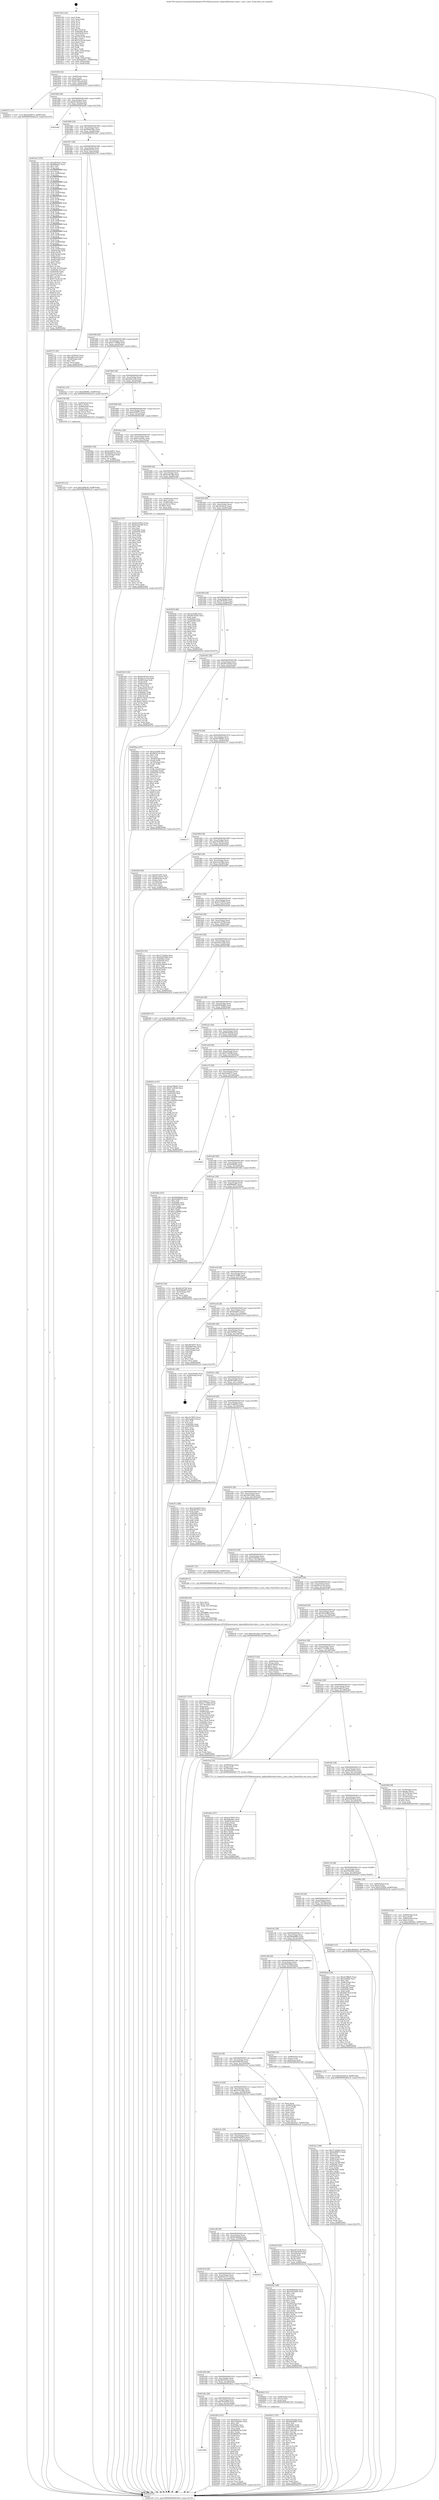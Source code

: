 digraph "0x4017b0" {
  label = "0x4017b0 (/mnt/c/Users/mathe/Desktop/tcc/POCII/binaries/extr_kphp-kdblistslists-data.c_store_value_Final-ollvm.out::main(0))"
  labelloc = "t"
  node[shape=record]

  Entry [label="",width=0.3,height=0.3,shape=circle,fillcolor=black,style=filled]
  "0x401824" [label="{
     0x401824 [32]\l
     | [instrs]\l
     &nbsp;&nbsp;0x401824 \<+6\>: mov -0x98(%rbp),%eax\l
     &nbsp;&nbsp;0x40182a \<+2\>: mov %eax,%ecx\l
     &nbsp;&nbsp;0x40182c \<+6\>: sub $0x8af88672,%ecx\l
     &nbsp;&nbsp;0x401832 \<+6\>: mov %eax,-0xac(%rbp)\l
     &nbsp;&nbsp;0x401838 \<+6\>: mov %ecx,-0xb0(%rbp)\l
     &nbsp;&nbsp;0x40183e \<+6\>: je 0000000000402072 \<main+0x8c2\>\l
  }"]
  "0x402072" [label="{
     0x402072 [15]\l
     | [instrs]\l
     &nbsp;&nbsp;0x402072 \<+10\>: movl $0xae83f973,-0x98(%rbp)\l
     &nbsp;&nbsp;0x40207c \<+5\>: jmp 0000000000402c2f \<main+0x147f\>\l
  }"]
  "0x401844" [label="{
     0x401844 [28]\l
     | [instrs]\l
     &nbsp;&nbsp;0x401844 \<+5\>: jmp 0000000000401849 \<main+0x99\>\l
     &nbsp;&nbsp;0x401849 \<+6\>: mov -0xac(%rbp),%eax\l
     &nbsp;&nbsp;0x40184f \<+5\>: sub $0x8e1b05e2,%eax\l
     &nbsp;&nbsp;0x401854 \<+6\>: mov %eax,-0xb4(%rbp)\l
     &nbsp;&nbsp;0x40185a \<+6\>: je 0000000000402ad6 \<main+0x1326\>\l
  }"]
  Exit [label="",width=0.3,height=0.3,shape=circle,fillcolor=black,style=filled,peripheries=2]
  "0x402ad6" [label="{
     0x402ad6\l
  }", style=dashed]
  "0x401860" [label="{
     0x401860 [28]\l
     | [instrs]\l
     &nbsp;&nbsp;0x401860 \<+5\>: jmp 0000000000401865 \<main+0xb5\>\l
     &nbsp;&nbsp;0x401865 \<+6\>: mov -0xac(%rbp),%eax\l
     &nbsp;&nbsp;0x40186b \<+5\>: sub $0x9580700e,%eax\l
     &nbsp;&nbsp;0x401870 \<+6\>: mov %eax,-0xb8(%rbp)\l
     &nbsp;&nbsp;0x401876 \<+6\>: je 0000000000401da7 \<main+0x5f7\>\l
  }"]
  "0x402831" [label="{
     0x402831 [155]\l
     | [instrs]\l
     &nbsp;&nbsp;0x402831 \<+5\>: mov $0xe3ee43b4,%ecx\l
     &nbsp;&nbsp;0x402836 \<+5\>: mov $0x49da9885,%edx\l
     &nbsp;&nbsp;0x40283b \<+3\>: mov $0x1,%sil\l
     &nbsp;&nbsp;0x40283e \<+8\>: mov 0x40506c,%r8d\l
     &nbsp;&nbsp;0x402846 \<+8\>: mov 0x405058,%r9d\l
     &nbsp;&nbsp;0x40284e \<+3\>: mov %r8d,%r10d\l
     &nbsp;&nbsp;0x402851 \<+7\>: add $0xccdbb79b,%r10d\l
     &nbsp;&nbsp;0x402858 \<+4\>: sub $0x1,%r10d\l
     &nbsp;&nbsp;0x40285c \<+7\>: sub $0xccdbb79b,%r10d\l
     &nbsp;&nbsp;0x402863 \<+4\>: imul %r10d,%r8d\l
     &nbsp;&nbsp;0x402867 \<+4\>: and $0x1,%r8d\l
     &nbsp;&nbsp;0x40286b \<+4\>: cmp $0x0,%r8d\l
     &nbsp;&nbsp;0x40286f \<+4\>: sete %r11b\l
     &nbsp;&nbsp;0x402873 \<+4\>: cmp $0xa,%r9d\l
     &nbsp;&nbsp;0x402877 \<+3\>: setl %bl\l
     &nbsp;&nbsp;0x40287a \<+3\>: mov %r11b,%r14b\l
     &nbsp;&nbsp;0x40287d \<+4\>: xor $0xff,%r14b\l
     &nbsp;&nbsp;0x402881 \<+3\>: mov %bl,%r15b\l
     &nbsp;&nbsp;0x402884 \<+4\>: xor $0xff,%r15b\l
     &nbsp;&nbsp;0x402888 \<+4\>: xor $0x0,%sil\l
     &nbsp;&nbsp;0x40288c \<+3\>: mov %r14b,%r12b\l
     &nbsp;&nbsp;0x40288f \<+4\>: and $0x0,%r12b\l
     &nbsp;&nbsp;0x402893 \<+3\>: and %sil,%r11b\l
     &nbsp;&nbsp;0x402896 \<+3\>: mov %r15b,%r13b\l
     &nbsp;&nbsp;0x402899 \<+4\>: and $0x0,%r13b\l
     &nbsp;&nbsp;0x40289d \<+3\>: and %sil,%bl\l
     &nbsp;&nbsp;0x4028a0 \<+3\>: or %r11b,%r12b\l
     &nbsp;&nbsp;0x4028a3 \<+3\>: or %bl,%r13b\l
     &nbsp;&nbsp;0x4028a6 \<+3\>: xor %r13b,%r12b\l
     &nbsp;&nbsp;0x4028a9 \<+3\>: or %r15b,%r14b\l
     &nbsp;&nbsp;0x4028ac \<+4\>: xor $0xff,%r14b\l
     &nbsp;&nbsp;0x4028b0 \<+4\>: or $0x0,%sil\l
     &nbsp;&nbsp;0x4028b4 \<+3\>: and %sil,%r14b\l
     &nbsp;&nbsp;0x4028b7 \<+3\>: or %r14b,%r12b\l
     &nbsp;&nbsp;0x4028ba \<+4\>: test $0x1,%r12b\l
     &nbsp;&nbsp;0x4028be \<+3\>: cmovne %edx,%ecx\l
     &nbsp;&nbsp;0x4028c1 \<+6\>: mov %ecx,-0x98(%rbp)\l
     &nbsp;&nbsp;0x4028c7 \<+5\>: jmp 0000000000402c2f \<main+0x147f\>\l
  }"]
  "0x401da7" [label="{
     0x401da7 [376]\l
     | [instrs]\l
     &nbsp;&nbsp;0x401da7 \<+5\>: mov $0xcf878167,%eax\l
     &nbsp;&nbsp;0x401dac \<+5\>: mov $0xff46fe97,%ecx\l
     &nbsp;&nbsp;0x401db1 \<+2\>: mov $0x1,%dl\l
     &nbsp;&nbsp;0x401db3 \<+3\>: mov %rsp,%rsi\l
     &nbsp;&nbsp;0x401db6 \<+4\>: add $0xfffffffffffffff0,%rsi\l
     &nbsp;&nbsp;0x401dba \<+3\>: mov %rsi,%rsp\l
     &nbsp;&nbsp;0x401dbd \<+7\>: mov %rsi,-0x90(%rbp)\l
     &nbsp;&nbsp;0x401dc4 \<+3\>: mov %rsp,%rsi\l
     &nbsp;&nbsp;0x401dc7 \<+4\>: add $0xfffffffffffffff0,%rsi\l
     &nbsp;&nbsp;0x401dcb \<+3\>: mov %rsi,%rsp\l
     &nbsp;&nbsp;0x401dce \<+3\>: mov %rsp,%rdi\l
     &nbsp;&nbsp;0x401dd1 \<+4\>: add $0xfffffffffffffff0,%rdi\l
     &nbsp;&nbsp;0x401dd5 \<+3\>: mov %rdi,%rsp\l
     &nbsp;&nbsp;0x401dd8 \<+7\>: mov %rdi,-0x88(%rbp)\l
     &nbsp;&nbsp;0x401ddf \<+3\>: mov %rsp,%rdi\l
     &nbsp;&nbsp;0x401de2 \<+4\>: add $0xfffffffffffffff0,%rdi\l
     &nbsp;&nbsp;0x401de6 \<+3\>: mov %rdi,%rsp\l
     &nbsp;&nbsp;0x401de9 \<+4\>: mov %rdi,-0x80(%rbp)\l
     &nbsp;&nbsp;0x401ded \<+3\>: mov %rsp,%rdi\l
     &nbsp;&nbsp;0x401df0 \<+4\>: add $0xfffffffffffffff0,%rdi\l
     &nbsp;&nbsp;0x401df4 \<+3\>: mov %rdi,%rsp\l
     &nbsp;&nbsp;0x401df7 \<+4\>: mov %rdi,-0x78(%rbp)\l
     &nbsp;&nbsp;0x401dfb \<+3\>: mov %rsp,%rdi\l
     &nbsp;&nbsp;0x401dfe \<+4\>: add $0xfffffffffffffff0,%rdi\l
     &nbsp;&nbsp;0x401e02 \<+3\>: mov %rdi,%rsp\l
     &nbsp;&nbsp;0x401e05 \<+4\>: mov %rdi,-0x70(%rbp)\l
     &nbsp;&nbsp;0x401e09 \<+3\>: mov %rsp,%rdi\l
     &nbsp;&nbsp;0x401e0c \<+4\>: add $0xfffffffffffffff0,%rdi\l
     &nbsp;&nbsp;0x401e10 \<+3\>: mov %rdi,%rsp\l
     &nbsp;&nbsp;0x401e13 \<+4\>: mov %rdi,-0x68(%rbp)\l
     &nbsp;&nbsp;0x401e17 \<+3\>: mov %rsp,%rdi\l
     &nbsp;&nbsp;0x401e1a \<+4\>: add $0xfffffffffffffff0,%rdi\l
     &nbsp;&nbsp;0x401e1e \<+3\>: mov %rdi,%rsp\l
     &nbsp;&nbsp;0x401e21 \<+4\>: mov %rdi,-0x60(%rbp)\l
     &nbsp;&nbsp;0x401e25 \<+3\>: mov %rsp,%rdi\l
     &nbsp;&nbsp;0x401e28 \<+4\>: add $0xfffffffffffffff0,%rdi\l
     &nbsp;&nbsp;0x401e2c \<+3\>: mov %rdi,%rsp\l
     &nbsp;&nbsp;0x401e2f \<+4\>: mov %rdi,-0x58(%rbp)\l
     &nbsp;&nbsp;0x401e33 \<+3\>: mov %rsp,%rdi\l
     &nbsp;&nbsp;0x401e36 \<+4\>: add $0xfffffffffffffff0,%rdi\l
     &nbsp;&nbsp;0x401e3a \<+3\>: mov %rdi,%rsp\l
     &nbsp;&nbsp;0x401e3d \<+4\>: mov %rdi,-0x50(%rbp)\l
     &nbsp;&nbsp;0x401e41 \<+3\>: mov %rsp,%rdi\l
     &nbsp;&nbsp;0x401e44 \<+4\>: add $0xfffffffffffffff0,%rdi\l
     &nbsp;&nbsp;0x401e48 \<+3\>: mov %rdi,%rsp\l
     &nbsp;&nbsp;0x401e4b \<+4\>: mov %rdi,-0x48(%rbp)\l
     &nbsp;&nbsp;0x401e4f \<+3\>: mov %rsp,%rdi\l
     &nbsp;&nbsp;0x401e52 \<+4\>: add $0xfffffffffffffff0,%rdi\l
     &nbsp;&nbsp;0x401e56 \<+3\>: mov %rdi,%rsp\l
     &nbsp;&nbsp;0x401e59 \<+4\>: mov %rdi,-0x40(%rbp)\l
     &nbsp;&nbsp;0x401e5d \<+7\>: mov -0x90(%rbp),%rdi\l
     &nbsp;&nbsp;0x401e64 \<+6\>: movl $0x0,(%rdi)\l
     &nbsp;&nbsp;0x401e6a \<+7\>: mov -0x9c(%rbp),%r8d\l
     &nbsp;&nbsp;0x401e71 \<+3\>: mov %r8d,(%rsi)\l
     &nbsp;&nbsp;0x401e74 \<+7\>: mov -0x88(%rbp),%rdi\l
     &nbsp;&nbsp;0x401e7b \<+7\>: mov -0xa8(%rbp),%r9\l
     &nbsp;&nbsp;0x401e82 \<+3\>: mov %r9,(%rdi)\l
     &nbsp;&nbsp;0x401e85 \<+3\>: cmpl $0x2,(%rsi)\l
     &nbsp;&nbsp;0x401e88 \<+4\>: setne %r10b\l
     &nbsp;&nbsp;0x401e8c \<+4\>: and $0x1,%r10b\l
     &nbsp;&nbsp;0x401e90 \<+4\>: mov %r10b,-0x35(%rbp)\l
     &nbsp;&nbsp;0x401e94 \<+8\>: mov 0x40506c,%r11d\l
     &nbsp;&nbsp;0x401e9c \<+7\>: mov 0x405058,%ebx\l
     &nbsp;&nbsp;0x401ea3 \<+3\>: mov %r11d,%r14d\l
     &nbsp;&nbsp;0x401ea6 \<+7\>: add $0xf772c2b,%r14d\l
     &nbsp;&nbsp;0x401ead \<+4\>: sub $0x1,%r14d\l
     &nbsp;&nbsp;0x401eb1 \<+7\>: sub $0xf772c2b,%r14d\l
     &nbsp;&nbsp;0x401eb8 \<+4\>: imul %r14d,%r11d\l
     &nbsp;&nbsp;0x401ebc \<+4\>: and $0x1,%r11d\l
     &nbsp;&nbsp;0x401ec0 \<+4\>: cmp $0x0,%r11d\l
     &nbsp;&nbsp;0x401ec4 \<+4\>: sete %r10b\l
     &nbsp;&nbsp;0x401ec8 \<+3\>: cmp $0xa,%ebx\l
     &nbsp;&nbsp;0x401ecb \<+4\>: setl %r15b\l
     &nbsp;&nbsp;0x401ecf \<+3\>: mov %r10b,%r12b\l
     &nbsp;&nbsp;0x401ed2 \<+4\>: xor $0xff,%r12b\l
     &nbsp;&nbsp;0x401ed6 \<+3\>: mov %r15b,%r13b\l
     &nbsp;&nbsp;0x401ed9 \<+4\>: xor $0xff,%r13b\l
     &nbsp;&nbsp;0x401edd \<+3\>: xor $0x1,%dl\l
     &nbsp;&nbsp;0x401ee0 \<+3\>: mov %r12b,%sil\l
     &nbsp;&nbsp;0x401ee3 \<+4\>: and $0xff,%sil\l
     &nbsp;&nbsp;0x401ee7 \<+3\>: and %dl,%r10b\l
     &nbsp;&nbsp;0x401eea \<+3\>: mov %r13b,%dil\l
     &nbsp;&nbsp;0x401eed \<+4\>: and $0xff,%dil\l
     &nbsp;&nbsp;0x401ef1 \<+3\>: and %dl,%r15b\l
     &nbsp;&nbsp;0x401ef4 \<+3\>: or %r10b,%sil\l
     &nbsp;&nbsp;0x401ef7 \<+3\>: or %r15b,%dil\l
     &nbsp;&nbsp;0x401efa \<+3\>: xor %dil,%sil\l
     &nbsp;&nbsp;0x401efd \<+3\>: or %r13b,%r12b\l
     &nbsp;&nbsp;0x401f00 \<+4\>: xor $0xff,%r12b\l
     &nbsp;&nbsp;0x401f04 \<+3\>: or $0x1,%dl\l
     &nbsp;&nbsp;0x401f07 \<+3\>: and %dl,%r12b\l
     &nbsp;&nbsp;0x401f0a \<+3\>: or %r12b,%sil\l
     &nbsp;&nbsp;0x401f0d \<+4\>: test $0x1,%sil\l
     &nbsp;&nbsp;0x401f11 \<+3\>: cmovne %ecx,%eax\l
     &nbsp;&nbsp;0x401f14 \<+6\>: mov %eax,-0x98(%rbp)\l
     &nbsp;&nbsp;0x401f1a \<+5\>: jmp 0000000000402c2f \<main+0x147f\>\l
  }"]
  "0x40187c" [label="{
     0x40187c [28]\l
     | [instrs]\l
     &nbsp;&nbsp;0x40187c \<+5\>: jmp 0000000000401881 \<main+0xd1\>\l
     &nbsp;&nbsp;0x401881 \<+6\>: mov -0xac(%rbp),%eax\l
     &nbsp;&nbsp;0x401887 \<+5\>: sub $0x9f25f1c6,%eax\l
     &nbsp;&nbsp;0x40188c \<+6\>: mov %eax,-0xbc(%rbp)\l
     &nbsp;&nbsp;0x401892 \<+6\>: je 0000000000402751 \<main+0xfa1\>\l
  }"]
  "0x402793" [label="{
     0x402793 [15]\l
     | [instrs]\l
     &nbsp;&nbsp;0x402793 \<+10\>: movl $0x5af06c95,-0x98(%rbp)\l
     &nbsp;&nbsp;0x40279d \<+5\>: jmp 0000000000402c2f \<main+0x147f\>\l
  }"]
  "0x402751" [label="{
     0x402751 [30]\l
     | [instrs]\l
     &nbsp;&nbsp;0x402751 \<+5\>: mov $0x12299555,%eax\l
     &nbsp;&nbsp;0x402756 \<+5\>: mov $0xad9c3a56,%ecx\l
     &nbsp;&nbsp;0x40275b \<+3\>: mov -0x2d(%rbp),%dl\l
     &nbsp;&nbsp;0x40275e \<+3\>: test $0x1,%dl\l
     &nbsp;&nbsp;0x402761 \<+3\>: cmovne %ecx,%eax\l
     &nbsp;&nbsp;0x402764 \<+6\>: mov %eax,-0x98(%rbp)\l
     &nbsp;&nbsp;0x40276a \<+5\>: jmp 0000000000402c2f \<main+0x147f\>\l
  }"]
  "0x401898" [label="{
     0x401898 [28]\l
     | [instrs]\l
     &nbsp;&nbsp;0x401898 \<+5\>: jmp 000000000040189d \<main+0xed\>\l
     &nbsp;&nbsp;0x40189d \<+6\>: mov -0xac(%rbp),%eax\l
     &nbsp;&nbsp;0x4018a3 \<+5\>: sub $0xa17706bd,%eax\l
     &nbsp;&nbsp;0x4018a8 \<+6\>: mov %eax,-0xc0(%rbp)\l
     &nbsp;&nbsp;0x4018ae \<+6\>: je 00000000004023ac \<main+0xbfc\>\l
  }"]
  "0x4025da" [label="{
     0x4025da [107]\l
     | [instrs]\l
     &nbsp;&nbsp;0x4025da \<+5\>: mov $0xe5a7f655,%esi\l
     &nbsp;&nbsp;0x4025df \<+5\>: mov $0x456efd4c,%ecx\l
     &nbsp;&nbsp;0x4025e4 \<+4\>: mov -0x48(%rbp),%rax\l
     &nbsp;&nbsp;0x4025e8 \<+6\>: movl $0x0,(%rax)\l
     &nbsp;&nbsp;0x4025ee \<+7\>: mov 0x40506c,%edx\l
     &nbsp;&nbsp;0x4025f5 \<+8\>: mov 0x405058,%r8d\l
     &nbsp;&nbsp;0x4025fd \<+3\>: mov %edx,%r9d\l
     &nbsp;&nbsp;0x402600 \<+7\>: sub $0x3abf56f6,%r9d\l
     &nbsp;&nbsp;0x402607 \<+4\>: sub $0x1,%r9d\l
     &nbsp;&nbsp;0x40260b \<+7\>: add $0x3abf56f6,%r9d\l
     &nbsp;&nbsp;0x402612 \<+4\>: imul %r9d,%edx\l
     &nbsp;&nbsp;0x402616 \<+3\>: and $0x1,%edx\l
     &nbsp;&nbsp;0x402619 \<+3\>: cmp $0x0,%edx\l
     &nbsp;&nbsp;0x40261c \<+4\>: sete %r10b\l
     &nbsp;&nbsp;0x402620 \<+4\>: cmp $0xa,%r8d\l
     &nbsp;&nbsp;0x402624 \<+4\>: setl %r11b\l
     &nbsp;&nbsp;0x402628 \<+3\>: mov %r10b,%bl\l
     &nbsp;&nbsp;0x40262b \<+3\>: and %r11b,%bl\l
     &nbsp;&nbsp;0x40262e \<+3\>: xor %r11b,%r10b\l
     &nbsp;&nbsp;0x402631 \<+3\>: or %r10b,%bl\l
     &nbsp;&nbsp;0x402634 \<+3\>: test $0x1,%bl\l
     &nbsp;&nbsp;0x402637 \<+3\>: cmovne %ecx,%esi\l
     &nbsp;&nbsp;0x40263a \<+6\>: mov %esi,-0x98(%rbp)\l
     &nbsp;&nbsp;0x402640 \<+5\>: jmp 0000000000402c2f \<main+0x147f\>\l
  }"]
  "0x4023ac" [label="{
     0x4023ac [15]\l
     | [instrs]\l
     &nbsp;&nbsp;0x4023ac \<+10\>: movl $0xfe6f690c,-0x98(%rbp)\l
     &nbsp;&nbsp;0x4023b6 \<+5\>: jmp 0000000000402c2f \<main+0x147f\>\l
  }"]
  "0x4018b4" [label="{
     0x4018b4 [28]\l
     | [instrs]\l
     &nbsp;&nbsp;0x4018b4 \<+5\>: jmp 00000000004018b9 \<main+0x109\>\l
     &nbsp;&nbsp;0x4018b9 \<+6\>: mov -0xac(%rbp),%eax\l
     &nbsp;&nbsp;0x4018bf \<+5\>: sub $0xad9c3a56,%eax\l
     &nbsp;&nbsp;0x4018c4 \<+6\>: mov %eax,-0xc4(%rbp)\l
     &nbsp;&nbsp;0x4018ca \<+6\>: je 000000000040276f \<main+0xfbf\>\l
  }"]
  "0x402327" [label="{
     0x402327 [133]\l
     | [instrs]\l
     &nbsp;&nbsp;0x402327 \<+5\>: mov $0x65dc5c17,%ecx\l
     &nbsp;&nbsp;0x40232c \<+5\>: mov $0xa17706bd,%edx\l
     &nbsp;&nbsp;0x402331 \<+6\>: mov -0x174(%rbp),%esi\l
     &nbsp;&nbsp;0x402337 \<+3\>: imul %eax,%esi\l
     &nbsp;&nbsp;0x40233a \<+4\>: mov -0x68(%rbp),%rdi\l
     &nbsp;&nbsp;0x40233e \<+3\>: mov (%rdi),%rdi\l
     &nbsp;&nbsp;0x402341 \<+4\>: mov -0x60(%rbp),%r8\l
     &nbsp;&nbsp;0x402345 \<+3\>: movslq (%r8),%r8\l
     &nbsp;&nbsp;0x402348 \<+4\>: mov (%rdi,%r8,8),%rdi\l
     &nbsp;&nbsp;0x40234c \<+4\>: mov -0x50(%rbp),%r8\l
     &nbsp;&nbsp;0x402350 \<+3\>: movslq (%r8),%r8\l
     &nbsp;&nbsp;0x402353 \<+4\>: mov %esi,(%rdi,%r8,4)\l
     &nbsp;&nbsp;0x402357 \<+7\>: mov 0x40506c,%eax\l
     &nbsp;&nbsp;0x40235e \<+7\>: mov 0x405058,%esi\l
     &nbsp;&nbsp;0x402365 \<+3\>: mov %eax,%r9d\l
     &nbsp;&nbsp;0x402368 \<+7\>: add $0xb1023873,%r9d\l
     &nbsp;&nbsp;0x40236f \<+4\>: sub $0x1,%r9d\l
     &nbsp;&nbsp;0x402373 \<+7\>: sub $0xb1023873,%r9d\l
     &nbsp;&nbsp;0x40237a \<+4\>: imul %r9d,%eax\l
     &nbsp;&nbsp;0x40237e \<+3\>: and $0x1,%eax\l
     &nbsp;&nbsp;0x402381 \<+3\>: cmp $0x0,%eax\l
     &nbsp;&nbsp;0x402384 \<+4\>: sete %r10b\l
     &nbsp;&nbsp;0x402388 \<+3\>: cmp $0xa,%esi\l
     &nbsp;&nbsp;0x40238b \<+4\>: setl %r11b\l
     &nbsp;&nbsp;0x40238f \<+3\>: mov %r10b,%bl\l
     &nbsp;&nbsp;0x402392 \<+3\>: and %r11b,%bl\l
     &nbsp;&nbsp;0x402395 \<+3\>: xor %r11b,%r10b\l
     &nbsp;&nbsp;0x402398 \<+3\>: or %r10b,%bl\l
     &nbsp;&nbsp;0x40239b \<+3\>: test $0x1,%bl\l
     &nbsp;&nbsp;0x40239e \<+3\>: cmovne %edx,%ecx\l
     &nbsp;&nbsp;0x4023a1 \<+6\>: mov %ecx,-0x98(%rbp)\l
     &nbsp;&nbsp;0x4023a7 \<+5\>: jmp 0000000000402c2f \<main+0x147f\>\l
  }"]
  "0x40276f" [label="{
     0x40276f [36]\l
     | [instrs]\l
     &nbsp;&nbsp;0x40276f \<+4\>: mov -0x40(%rbp),%rax\l
     &nbsp;&nbsp;0x402773 \<+6\>: movl $0x1,(%rax)\l
     &nbsp;&nbsp;0x402779 \<+4\>: mov -0x68(%rbp),%rax\l
     &nbsp;&nbsp;0x40277d \<+3\>: mov (%rax),%rax\l
     &nbsp;&nbsp;0x402780 \<+4\>: mov -0x48(%rbp),%rcx\l
     &nbsp;&nbsp;0x402784 \<+3\>: movslq (%rcx),%rcx\l
     &nbsp;&nbsp;0x402787 \<+4\>: mov (%rax,%rcx,8),%rax\l
     &nbsp;&nbsp;0x40278b \<+3\>: mov %rax,%rdi\l
     &nbsp;&nbsp;0x40278e \<+5\>: call 0000000000401030 \<free@plt\>\l
     | [calls]\l
     &nbsp;&nbsp;0x401030 \{1\} (unknown)\l
  }"]
  "0x4018d0" [label="{
     0x4018d0 [28]\l
     | [instrs]\l
     &nbsp;&nbsp;0x4018d0 \<+5\>: jmp 00000000004018d5 \<main+0x125\>\l
     &nbsp;&nbsp;0x4018d5 \<+6\>: mov -0xac(%rbp),%eax\l
     &nbsp;&nbsp;0x4018db \<+5\>: sub $0xae83f973,%eax\l
     &nbsp;&nbsp;0x4018e0 \<+6\>: mov %eax,-0xc8(%rbp)\l
     &nbsp;&nbsp;0x4018e6 \<+6\>: je 0000000000402081 \<main+0x8d1\>\l
  }"]
  "0x4022fb" [label="{
     0x4022fb [44]\l
     | [instrs]\l
     &nbsp;&nbsp;0x4022fb \<+2\>: xor %ecx,%ecx\l
     &nbsp;&nbsp;0x4022fd \<+5\>: mov $0x2,%edx\l
     &nbsp;&nbsp;0x402302 \<+6\>: mov %edx,-0x170(%rbp)\l
     &nbsp;&nbsp;0x402308 \<+1\>: cltd\l
     &nbsp;&nbsp;0x402309 \<+6\>: mov -0x170(%rbp),%esi\l
     &nbsp;&nbsp;0x40230f \<+2\>: idiv %esi\l
     &nbsp;&nbsp;0x402311 \<+6\>: imul $0xfffffffe,%edx,%edx\l
     &nbsp;&nbsp;0x402317 \<+3\>: sub $0x1,%ecx\l
     &nbsp;&nbsp;0x40231a \<+2\>: sub %ecx,%edx\l
     &nbsp;&nbsp;0x40231c \<+6\>: mov %edx,-0x174(%rbp)\l
     &nbsp;&nbsp;0x402322 \<+5\>: call 0000000000401160 \<next_i\>\l
     | [calls]\l
     &nbsp;&nbsp;0x401160 \{1\} (/mnt/c/Users/mathe/Desktop/tcc/POCII/binaries/extr_kphp-kdblistslists-data.c_store_value_Final-ollvm.out::next_i)\l
  }"]
  "0x402081" [label="{
     0x402081 [30]\l
     | [instrs]\l
     &nbsp;&nbsp;0x402081 \<+5\>: mov $0xfc2b8f11,%eax\l
     &nbsp;&nbsp;0x402086 \<+5\>: mov $0x40a4d14e,%ecx\l
     &nbsp;&nbsp;0x40208b \<+3\>: mov -0x34(%rbp),%edx\l
     &nbsp;&nbsp;0x40208e \<+3\>: cmp $0x0,%edx\l
     &nbsp;&nbsp;0x402091 \<+3\>: cmove %ecx,%eax\l
     &nbsp;&nbsp;0x402094 \<+6\>: mov %eax,-0x98(%rbp)\l
     &nbsp;&nbsp;0x40209a \<+5\>: jmp 0000000000402c2f \<main+0x147f\>\l
  }"]
  "0x4018ec" [label="{
     0x4018ec [28]\l
     | [instrs]\l
     &nbsp;&nbsp;0x4018ec \<+5\>: jmp 00000000004018f1 \<main+0x141\>\l
     &nbsp;&nbsp;0x4018f1 \<+6\>: mov -0xac(%rbp),%eax\l
     &nbsp;&nbsp;0x4018f7 \<+5\>: sub $0xb1ac8e41,%eax\l
     &nbsp;&nbsp;0x4018fc \<+6\>: mov %eax,-0xcc(%rbp)\l
     &nbsp;&nbsp;0x401902 \<+6\>: je 000000000040210a \<main+0x95a\>\l
  }"]
  "0x401d68" [label="{
     0x401d68\l
  }", style=dashed]
  "0x40210a" [label="{
     0x40210a [137]\l
     | [instrs]\l
     &nbsp;&nbsp;0x40210a \<+5\>: mov $0x8e1b05e2,%eax\l
     &nbsp;&nbsp;0x40210f \<+5\>: mov $0xba3dc39b,%ecx\l
     &nbsp;&nbsp;0x402114 \<+2\>: mov $0x1,%dl\l
     &nbsp;&nbsp;0x402116 \<+2\>: xor %esi,%esi\l
     &nbsp;&nbsp;0x402118 \<+7\>: mov 0x40506c,%edi\l
     &nbsp;&nbsp;0x40211f \<+8\>: mov 0x405058,%r8d\l
     &nbsp;&nbsp;0x402127 \<+3\>: sub $0x1,%esi\l
     &nbsp;&nbsp;0x40212a \<+3\>: mov %edi,%r9d\l
     &nbsp;&nbsp;0x40212d \<+3\>: add %esi,%r9d\l
     &nbsp;&nbsp;0x402130 \<+4\>: imul %r9d,%edi\l
     &nbsp;&nbsp;0x402134 \<+3\>: and $0x1,%edi\l
     &nbsp;&nbsp;0x402137 \<+3\>: cmp $0x0,%edi\l
     &nbsp;&nbsp;0x40213a \<+4\>: sete %r10b\l
     &nbsp;&nbsp;0x40213e \<+4\>: cmp $0xa,%r8d\l
     &nbsp;&nbsp;0x402142 \<+4\>: setl %r11b\l
     &nbsp;&nbsp;0x402146 \<+3\>: mov %r10b,%bl\l
     &nbsp;&nbsp;0x402149 \<+3\>: xor $0xff,%bl\l
     &nbsp;&nbsp;0x40214c \<+3\>: mov %r11b,%r14b\l
     &nbsp;&nbsp;0x40214f \<+4\>: xor $0xff,%r14b\l
     &nbsp;&nbsp;0x402153 \<+3\>: xor $0x1,%dl\l
     &nbsp;&nbsp;0x402156 \<+3\>: mov %bl,%r15b\l
     &nbsp;&nbsp;0x402159 \<+4\>: and $0xff,%r15b\l
     &nbsp;&nbsp;0x40215d \<+3\>: and %dl,%r10b\l
     &nbsp;&nbsp;0x402160 \<+3\>: mov %r14b,%r12b\l
     &nbsp;&nbsp;0x402163 \<+4\>: and $0xff,%r12b\l
     &nbsp;&nbsp;0x402167 \<+3\>: and %dl,%r11b\l
     &nbsp;&nbsp;0x40216a \<+3\>: or %r10b,%r15b\l
     &nbsp;&nbsp;0x40216d \<+3\>: or %r11b,%r12b\l
     &nbsp;&nbsp;0x402170 \<+3\>: xor %r12b,%r15b\l
     &nbsp;&nbsp;0x402173 \<+3\>: or %r14b,%bl\l
     &nbsp;&nbsp;0x402176 \<+3\>: xor $0xff,%bl\l
     &nbsp;&nbsp;0x402179 \<+3\>: or $0x1,%dl\l
     &nbsp;&nbsp;0x40217c \<+2\>: and %dl,%bl\l
     &nbsp;&nbsp;0x40217e \<+3\>: or %bl,%r15b\l
     &nbsp;&nbsp;0x402181 \<+4\>: test $0x1,%r15b\l
     &nbsp;&nbsp;0x402185 \<+3\>: cmovne %ecx,%eax\l
     &nbsp;&nbsp;0x402188 \<+6\>: mov %eax,-0x98(%rbp)\l
     &nbsp;&nbsp;0x40218e \<+5\>: jmp 0000000000402c2f \<main+0x147f\>\l
  }"]
  "0x401908" [label="{
     0x401908 [28]\l
     | [instrs]\l
     &nbsp;&nbsp;0x401908 \<+5\>: jmp 000000000040190d \<main+0x15d\>\l
     &nbsp;&nbsp;0x40190d \<+6\>: mov -0xac(%rbp),%eax\l
     &nbsp;&nbsp;0x401913 \<+5\>: sub $0xba3dc39b,%eax\l
     &nbsp;&nbsp;0x401918 \<+6\>: mov %eax,-0xd0(%rbp)\l
     &nbsp;&nbsp;0x40191e \<+6\>: je 0000000000402193 \<main+0x9e3\>\l
  }"]
  "0x402263" [label="{
     0x402263 [147]\l
     | [instrs]\l
     &nbsp;&nbsp;0x402263 \<+5\>: mov $0x65dc5c17,%eax\l
     &nbsp;&nbsp;0x402268 \<+5\>: mov $0x163b830e,%ecx\l
     &nbsp;&nbsp;0x40226d \<+2\>: mov $0x1,%dl\l
     &nbsp;&nbsp;0x40226f \<+7\>: mov 0x40506c,%esi\l
     &nbsp;&nbsp;0x402276 \<+7\>: mov 0x405058,%edi\l
     &nbsp;&nbsp;0x40227d \<+3\>: mov %esi,%r8d\l
     &nbsp;&nbsp;0x402280 \<+7\>: sub $0x89b997fa,%r8d\l
     &nbsp;&nbsp;0x402287 \<+4\>: sub $0x1,%r8d\l
     &nbsp;&nbsp;0x40228b \<+7\>: add $0x89b997fa,%r8d\l
     &nbsp;&nbsp;0x402292 \<+4\>: imul %r8d,%esi\l
     &nbsp;&nbsp;0x402296 \<+3\>: and $0x1,%esi\l
     &nbsp;&nbsp;0x402299 \<+3\>: cmp $0x0,%esi\l
     &nbsp;&nbsp;0x40229c \<+4\>: sete %r9b\l
     &nbsp;&nbsp;0x4022a0 \<+3\>: cmp $0xa,%edi\l
     &nbsp;&nbsp;0x4022a3 \<+4\>: setl %r10b\l
     &nbsp;&nbsp;0x4022a7 \<+3\>: mov %r9b,%r11b\l
     &nbsp;&nbsp;0x4022aa \<+4\>: xor $0xff,%r11b\l
     &nbsp;&nbsp;0x4022ae \<+3\>: mov %r10b,%bl\l
     &nbsp;&nbsp;0x4022b1 \<+3\>: xor $0xff,%bl\l
     &nbsp;&nbsp;0x4022b4 \<+3\>: xor $0x0,%dl\l
     &nbsp;&nbsp;0x4022b7 \<+3\>: mov %r11b,%r14b\l
     &nbsp;&nbsp;0x4022ba \<+4\>: and $0x0,%r14b\l
     &nbsp;&nbsp;0x4022be \<+3\>: and %dl,%r9b\l
     &nbsp;&nbsp;0x4022c1 \<+3\>: mov %bl,%r15b\l
     &nbsp;&nbsp;0x4022c4 \<+4\>: and $0x0,%r15b\l
     &nbsp;&nbsp;0x4022c8 \<+3\>: and %dl,%r10b\l
     &nbsp;&nbsp;0x4022cb \<+3\>: or %r9b,%r14b\l
     &nbsp;&nbsp;0x4022ce \<+3\>: or %r10b,%r15b\l
     &nbsp;&nbsp;0x4022d1 \<+3\>: xor %r15b,%r14b\l
     &nbsp;&nbsp;0x4022d4 \<+3\>: or %bl,%r11b\l
     &nbsp;&nbsp;0x4022d7 \<+4\>: xor $0xff,%r11b\l
     &nbsp;&nbsp;0x4022db \<+3\>: or $0x0,%dl\l
     &nbsp;&nbsp;0x4022de \<+3\>: and %dl,%r11b\l
     &nbsp;&nbsp;0x4022e1 \<+3\>: or %r11b,%r14b\l
     &nbsp;&nbsp;0x4022e4 \<+4\>: test $0x1,%r14b\l
     &nbsp;&nbsp;0x4022e8 \<+3\>: cmovne %ecx,%eax\l
     &nbsp;&nbsp;0x4022eb \<+6\>: mov %eax,-0x98(%rbp)\l
     &nbsp;&nbsp;0x4022f1 \<+5\>: jmp 0000000000402c2f \<main+0x147f\>\l
  }"]
  "0x402193" [label="{
     0x402193 [29]\l
     | [instrs]\l
     &nbsp;&nbsp;0x402193 \<+4\>: mov -0x58(%rbp),%rax\l
     &nbsp;&nbsp;0x402197 \<+6\>: movl $0x1,(%rax)\l
     &nbsp;&nbsp;0x40219d \<+4\>: mov -0x58(%rbp),%rax\l
     &nbsp;&nbsp;0x4021a1 \<+3\>: movslq (%rax),%rax\l
     &nbsp;&nbsp;0x4021a4 \<+4\>: shl $0x2,%rax\l
     &nbsp;&nbsp;0x4021a8 \<+3\>: mov %rax,%rdi\l
     &nbsp;&nbsp;0x4021ab \<+5\>: call 0000000000401050 \<malloc@plt\>\l
     | [calls]\l
     &nbsp;&nbsp;0x401050 \{1\} (unknown)\l
  }"]
  "0x401924" [label="{
     0x401924 [28]\l
     | [instrs]\l
     &nbsp;&nbsp;0x401924 \<+5\>: jmp 0000000000401929 \<main+0x179\>\l
     &nbsp;&nbsp;0x401929 \<+6\>: mov -0xac(%rbp),%eax\l
     &nbsp;&nbsp;0x40192f \<+5\>: sub $0xc4bc6e21,%eax\l
     &nbsp;&nbsp;0x401934 \<+6\>: mov %eax,-0xd4(%rbp)\l
     &nbsp;&nbsp;0x40193a \<+6\>: je 0000000000402654 \<main+0xea4\>\l
  }"]
  "0x401d4c" [label="{
     0x401d4c [28]\l
     | [instrs]\l
     &nbsp;&nbsp;0x401d4c \<+5\>: jmp 0000000000401d51 \<main+0x5a1\>\l
     &nbsp;&nbsp;0x401d51 \<+6\>: mov -0xac(%rbp),%eax\l
     &nbsp;&nbsp;0x401d57 \<+5\>: sub $0x79a24f39,%eax\l
     &nbsp;&nbsp;0x401d5c \<+6\>: mov %eax,-0x16c(%rbp)\l
     &nbsp;&nbsp;0x401d62 \<+6\>: je 0000000000402263 \<main+0xab3\>\l
  }"]
  "0x402654" [label="{
     0x402654 [86]\l
     | [instrs]\l
     &nbsp;&nbsp;0x402654 \<+5\>: mov $0x2235dfb,%eax\l
     &nbsp;&nbsp;0x402659 \<+5\>: mov $0xd9145e95,%ecx\l
     &nbsp;&nbsp;0x40265e \<+2\>: xor %edx,%edx\l
     &nbsp;&nbsp;0x402660 \<+7\>: mov 0x40506c,%esi\l
     &nbsp;&nbsp;0x402667 \<+7\>: mov 0x405058,%edi\l
     &nbsp;&nbsp;0x40266e \<+3\>: sub $0x1,%edx\l
     &nbsp;&nbsp;0x402671 \<+3\>: mov %esi,%r8d\l
     &nbsp;&nbsp;0x402674 \<+3\>: add %edx,%r8d\l
     &nbsp;&nbsp;0x402677 \<+4\>: imul %r8d,%esi\l
     &nbsp;&nbsp;0x40267b \<+3\>: and $0x1,%esi\l
     &nbsp;&nbsp;0x40267e \<+3\>: cmp $0x0,%esi\l
     &nbsp;&nbsp;0x402681 \<+4\>: sete %r9b\l
     &nbsp;&nbsp;0x402685 \<+3\>: cmp $0xa,%edi\l
     &nbsp;&nbsp;0x402688 \<+4\>: setl %r10b\l
     &nbsp;&nbsp;0x40268c \<+3\>: mov %r9b,%r11b\l
     &nbsp;&nbsp;0x40268f \<+3\>: and %r10b,%r11b\l
     &nbsp;&nbsp;0x402692 \<+3\>: xor %r10b,%r9b\l
     &nbsp;&nbsp;0x402695 \<+3\>: or %r9b,%r11b\l
     &nbsp;&nbsp;0x402698 \<+4\>: test $0x1,%r11b\l
     &nbsp;&nbsp;0x40269c \<+3\>: cmovne %ecx,%eax\l
     &nbsp;&nbsp;0x40269f \<+6\>: mov %eax,-0x98(%rbp)\l
     &nbsp;&nbsp;0x4026a5 \<+5\>: jmp 0000000000402c2f \<main+0x147f\>\l
  }"]
  "0x401940" [label="{
     0x401940 [28]\l
     | [instrs]\l
     &nbsp;&nbsp;0x401940 \<+5\>: jmp 0000000000401945 \<main+0x195\>\l
     &nbsp;&nbsp;0x401945 \<+6\>: mov -0xac(%rbp),%eax\l
     &nbsp;&nbsp;0x40194b \<+5\>: sub $0xcf878167,%eax\l
     &nbsp;&nbsp;0x401950 \<+6\>: mov %eax,-0xd8(%rbp)\l
     &nbsp;&nbsp;0x401956 \<+6\>: je 0000000000402a5e \<main+0x12ae\>\l
  }"]
  "0x402822" [label="{
     0x402822 [15]\l
     | [instrs]\l
     &nbsp;&nbsp;0x402822 \<+4\>: mov -0x68(%rbp),%rax\l
     &nbsp;&nbsp;0x402826 \<+3\>: mov (%rax),%rax\l
     &nbsp;&nbsp;0x402829 \<+3\>: mov %rax,%rdi\l
     &nbsp;&nbsp;0x40282c \<+5\>: call 0000000000401030 \<free@plt\>\l
     | [calls]\l
     &nbsp;&nbsp;0x401030 \{1\} (unknown)\l
  }"]
  "0x402a5e" [label="{
     0x402a5e\l
  }", style=dashed]
  "0x40195c" [label="{
     0x40195c [28]\l
     | [instrs]\l
     &nbsp;&nbsp;0x40195c \<+5\>: jmp 0000000000401961 \<main+0x1b1\>\l
     &nbsp;&nbsp;0x401961 \<+6\>: mov -0xac(%rbp),%eax\l
     &nbsp;&nbsp;0x401967 \<+5\>: sub $0xd9145e95,%eax\l
     &nbsp;&nbsp;0x40196c \<+6\>: mov %eax,-0xdc(%rbp)\l
     &nbsp;&nbsp;0x401972 \<+6\>: je 00000000004026aa \<main+0xefa\>\l
  }"]
  "0x401d30" [label="{
     0x401d30 [28]\l
     | [instrs]\l
     &nbsp;&nbsp;0x401d30 \<+5\>: jmp 0000000000401d35 \<main+0x585\>\l
     &nbsp;&nbsp;0x401d35 \<+6\>: mov -0xac(%rbp),%eax\l
     &nbsp;&nbsp;0x401d3b \<+5\>: sub $0x6d35f31a,%eax\l
     &nbsp;&nbsp;0x401d40 \<+6\>: mov %eax,-0x168(%rbp)\l
     &nbsp;&nbsp;0x401d46 \<+6\>: je 0000000000402822 \<main+0x1072\>\l
  }"]
  "0x4026aa" [label="{
     0x4026aa [167]\l
     | [instrs]\l
     &nbsp;&nbsp;0x4026aa \<+5\>: mov $0x2235dfb,%eax\l
     &nbsp;&nbsp;0x4026af \<+5\>: mov $0x9f25f1c6,%ecx\l
     &nbsp;&nbsp;0x4026b4 \<+2\>: mov $0x1,%dl\l
     &nbsp;&nbsp;0x4026b6 \<+2\>: xor %esi,%esi\l
     &nbsp;&nbsp;0x4026b8 \<+4\>: mov -0x48(%rbp),%rdi\l
     &nbsp;&nbsp;0x4026bc \<+3\>: mov (%rdi),%r8d\l
     &nbsp;&nbsp;0x4026bf \<+4\>: mov -0x70(%rbp),%rdi\l
     &nbsp;&nbsp;0x4026c3 \<+3\>: cmp (%rdi),%r8d\l
     &nbsp;&nbsp;0x4026c6 \<+4\>: setl %r9b\l
     &nbsp;&nbsp;0x4026ca \<+4\>: and $0x1,%r9b\l
     &nbsp;&nbsp;0x4026ce \<+4\>: mov %r9b,-0x2d(%rbp)\l
     &nbsp;&nbsp;0x4026d2 \<+8\>: mov 0x40506c,%r8d\l
     &nbsp;&nbsp;0x4026da \<+8\>: mov 0x405058,%r10d\l
     &nbsp;&nbsp;0x4026e2 \<+3\>: sub $0x1,%esi\l
     &nbsp;&nbsp;0x4026e5 \<+3\>: mov %r8d,%r11d\l
     &nbsp;&nbsp;0x4026e8 \<+3\>: add %esi,%r11d\l
     &nbsp;&nbsp;0x4026eb \<+4\>: imul %r11d,%r8d\l
     &nbsp;&nbsp;0x4026ef \<+4\>: and $0x1,%r8d\l
     &nbsp;&nbsp;0x4026f3 \<+4\>: cmp $0x0,%r8d\l
     &nbsp;&nbsp;0x4026f7 \<+4\>: sete %r9b\l
     &nbsp;&nbsp;0x4026fb \<+4\>: cmp $0xa,%r10d\l
     &nbsp;&nbsp;0x4026ff \<+3\>: setl %bl\l
     &nbsp;&nbsp;0x402702 \<+3\>: mov %r9b,%r14b\l
     &nbsp;&nbsp;0x402705 \<+4\>: xor $0xff,%r14b\l
     &nbsp;&nbsp;0x402709 \<+3\>: mov %bl,%r15b\l
     &nbsp;&nbsp;0x40270c \<+4\>: xor $0xff,%r15b\l
     &nbsp;&nbsp;0x402710 \<+3\>: xor $0x1,%dl\l
     &nbsp;&nbsp;0x402713 \<+3\>: mov %r14b,%r12b\l
     &nbsp;&nbsp;0x402716 \<+4\>: and $0xff,%r12b\l
     &nbsp;&nbsp;0x40271a \<+3\>: and %dl,%r9b\l
     &nbsp;&nbsp;0x40271d \<+3\>: mov %r15b,%r13b\l
     &nbsp;&nbsp;0x402720 \<+4\>: and $0xff,%r13b\l
     &nbsp;&nbsp;0x402724 \<+2\>: and %dl,%bl\l
     &nbsp;&nbsp;0x402726 \<+3\>: or %r9b,%r12b\l
     &nbsp;&nbsp;0x402729 \<+3\>: or %bl,%r13b\l
     &nbsp;&nbsp;0x40272c \<+3\>: xor %r13b,%r12b\l
     &nbsp;&nbsp;0x40272f \<+3\>: or %r15b,%r14b\l
     &nbsp;&nbsp;0x402732 \<+4\>: xor $0xff,%r14b\l
     &nbsp;&nbsp;0x402736 \<+3\>: or $0x1,%dl\l
     &nbsp;&nbsp;0x402739 \<+3\>: and %dl,%r14b\l
     &nbsp;&nbsp;0x40273c \<+3\>: or %r14b,%r12b\l
     &nbsp;&nbsp;0x40273f \<+4\>: test $0x1,%r12b\l
     &nbsp;&nbsp;0x402743 \<+3\>: cmovne %ecx,%eax\l
     &nbsp;&nbsp;0x402746 \<+6\>: mov %eax,-0x98(%rbp)\l
     &nbsp;&nbsp;0x40274c \<+5\>: jmp 0000000000402c2f \<main+0x147f\>\l
  }"]
  "0x401978" [label="{
     0x401978 [28]\l
     | [instrs]\l
     &nbsp;&nbsp;0x401978 \<+5\>: jmp 000000000040197d \<main+0x1cd\>\l
     &nbsp;&nbsp;0x40197d \<+6\>: mov -0xac(%rbp),%eax\l
     &nbsp;&nbsp;0x401983 \<+5\>: sub $0xde7f8b65,%eax\l
     &nbsp;&nbsp;0x401988 \<+6\>: mov %eax,-0xe0(%rbp)\l
     &nbsp;&nbsp;0x40198e \<+6\>: je 0000000000402c17 \<main+0x1467\>\l
  }"]
  "0x402b1e" [label="{
     0x402b1e\l
  }", style=dashed]
  "0x402c17" [label="{
     0x402c17\l
  }", style=dashed]
  "0x401994" [label="{
     0x401994 [28]\l
     | [instrs]\l
     &nbsp;&nbsp;0x401994 \<+5\>: jmp 0000000000401999 \<main+0x1e9\>\l
     &nbsp;&nbsp;0x401999 \<+6\>: mov -0xac(%rbp),%eax\l
     &nbsp;&nbsp;0x40199f \<+5\>: sub $0xe30eb5b5,%eax\l
     &nbsp;&nbsp;0x4019a4 \<+6\>: mov %eax,-0xe4(%rbp)\l
     &nbsp;&nbsp;0x4019aa \<+6\>: je 00000000004020e6 \<main+0x936\>\l
  }"]
  "0x401d14" [label="{
     0x401d14 [28]\l
     | [instrs]\l
     &nbsp;&nbsp;0x401d14 \<+5\>: jmp 0000000000401d19 \<main+0x569\>\l
     &nbsp;&nbsp;0x401d19 \<+6\>: mov -0xac(%rbp),%eax\l
     &nbsp;&nbsp;0x401d1f \<+5\>: sub $0x65dc5c17,%eax\l
     &nbsp;&nbsp;0x401d24 \<+6\>: mov %eax,-0x164(%rbp)\l
     &nbsp;&nbsp;0x401d2a \<+6\>: je 0000000000402b1e \<main+0x136e\>\l
  }"]
  "0x4020e6" [label="{
     0x4020e6 [36]\l
     | [instrs]\l
     &nbsp;&nbsp;0x4020e6 \<+5\>: mov $0xdd7ef93,%eax\l
     &nbsp;&nbsp;0x4020eb \<+5\>: mov $0xb1ac8e41,%ecx\l
     &nbsp;&nbsp;0x4020f0 \<+4\>: mov -0x60(%rbp),%rdx\l
     &nbsp;&nbsp;0x4020f4 \<+2\>: mov (%rdx),%esi\l
     &nbsp;&nbsp;0x4020f6 \<+4\>: mov -0x70(%rbp),%rdx\l
     &nbsp;&nbsp;0x4020fa \<+2\>: cmp (%rdx),%esi\l
     &nbsp;&nbsp;0x4020fc \<+3\>: cmovl %ecx,%eax\l
     &nbsp;&nbsp;0x4020ff \<+6\>: mov %eax,-0x98(%rbp)\l
     &nbsp;&nbsp;0x402105 \<+5\>: jmp 0000000000402c2f \<main+0x147f\>\l
  }"]
  "0x4019b0" [label="{
     0x4019b0 [28]\l
     | [instrs]\l
     &nbsp;&nbsp;0x4019b0 \<+5\>: jmp 00000000004019b5 \<main+0x205\>\l
     &nbsp;&nbsp;0x4019b5 \<+6\>: mov -0xac(%rbp),%eax\l
     &nbsp;&nbsp;0x4019bb \<+5\>: sub $0xe3ee43b4,%eax\l
     &nbsp;&nbsp;0x4019c0 \<+6\>: mov %eax,-0xe8(%rbp)\l
     &nbsp;&nbsp;0x4019c6 \<+6\>: je 0000000000402bf9 \<main+0x1449\>\l
  }"]
  "0x402b7f" [label="{
     0x402b7f\l
  }", style=dashed]
  "0x402bf9" [label="{
     0x402bf9\l
  }", style=dashed]
  "0x4019cc" [label="{
     0x4019cc [28]\l
     | [instrs]\l
     &nbsp;&nbsp;0x4019cc \<+5\>: jmp 00000000004019d1 \<main+0x221\>\l
     &nbsp;&nbsp;0x4019d1 \<+6\>: mov -0xac(%rbp),%eax\l
     &nbsp;&nbsp;0x4019d7 \<+5\>: sub $0xe5a7f655,%eax\l
     &nbsp;&nbsp;0x4019dc \<+6\>: mov %eax,-0xec(%rbp)\l
     &nbsp;&nbsp;0x4019e2 \<+6\>: je 0000000000402ba9 \<main+0x13f9\>\l
  }"]
  "0x401cf8" [label="{
     0x401cf8 [28]\l
     | [instrs]\l
     &nbsp;&nbsp;0x401cf8 \<+5\>: jmp 0000000000401cfd \<main+0x54d\>\l
     &nbsp;&nbsp;0x401cfd \<+6\>: mov -0xac(%rbp),%eax\l
     &nbsp;&nbsp;0x401d03 \<+5\>: sub $0x644b6abb,%eax\l
     &nbsp;&nbsp;0x401d08 \<+6\>: mov %eax,-0x160(%rbp)\l
     &nbsp;&nbsp;0x401d0e \<+6\>: je 0000000000402b7f \<main+0x13cf\>\l
  }"]
  "0x402ba9" [label="{
     0x402ba9\l
  }", style=dashed]
  "0x4019e8" [label="{
     0x4019e8 [28]\l
     | [instrs]\l
     &nbsp;&nbsp;0x4019e8 \<+5\>: jmp 00000000004019ed \<main+0x23d\>\l
     &nbsp;&nbsp;0x4019ed \<+6\>: mov -0xac(%rbp),%eax\l
     &nbsp;&nbsp;0x4019f3 \<+5\>: sub $0xe91cd728,%eax\l
     &nbsp;&nbsp;0x4019f8 \<+6\>: mov %eax,-0xf0(%rbp)\l
     &nbsp;&nbsp;0x4019fe \<+6\>: je 0000000000401f5e \<main+0x7ae\>\l
  }"]
  "0x40244e" [label="{
     0x40244e [169]\l
     | [instrs]\l
     &nbsp;&nbsp;0x40244e \<+5\>: mov $0x644b6abb,%eax\l
     &nbsp;&nbsp;0x402453 \<+5\>: mov $0x16012bd5,%ecx\l
     &nbsp;&nbsp;0x402458 \<+2\>: mov $0x1,%dl\l
     &nbsp;&nbsp;0x40245a \<+2\>: xor %esi,%esi\l
     &nbsp;&nbsp;0x40245c \<+4\>: mov -0x50(%rbp),%rdi\l
     &nbsp;&nbsp;0x402460 \<+3\>: mov (%rdi),%r8d\l
     &nbsp;&nbsp;0x402463 \<+3\>: sub $0x1,%esi\l
     &nbsp;&nbsp;0x402466 \<+3\>: sub %esi,%r8d\l
     &nbsp;&nbsp;0x402469 \<+4\>: mov -0x50(%rbp),%rdi\l
     &nbsp;&nbsp;0x40246d \<+3\>: mov %r8d,(%rdi)\l
     &nbsp;&nbsp;0x402470 \<+7\>: mov 0x40506c,%esi\l
     &nbsp;&nbsp;0x402477 \<+8\>: mov 0x405058,%r8d\l
     &nbsp;&nbsp;0x40247f \<+3\>: mov %esi,%r9d\l
     &nbsp;&nbsp;0x402482 \<+7\>: add $0x3820c1be,%r9d\l
     &nbsp;&nbsp;0x402489 \<+4\>: sub $0x1,%r9d\l
     &nbsp;&nbsp;0x40248d \<+7\>: sub $0x3820c1be,%r9d\l
     &nbsp;&nbsp;0x402494 \<+4\>: imul %r9d,%esi\l
     &nbsp;&nbsp;0x402498 \<+3\>: and $0x1,%esi\l
     &nbsp;&nbsp;0x40249b \<+3\>: cmp $0x0,%esi\l
     &nbsp;&nbsp;0x40249e \<+4\>: sete %r10b\l
     &nbsp;&nbsp;0x4024a2 \<+4\>: cmp $0xa,%r8d\l
     &nbsp;&nbsp;0x4024a6 \<+4\>: setl %r11b\l
     &nbsp;&nbsp;0x4024aa \<+3\>: mov %r10b,%bl\l
     &nbsp;&nbsp;0x4024ad \<+3\>: xor $0xff,%bl\l
     &nbsp;&nbsp;0x4024b0 \<+3\>: mov %r11b,%r14b\l
     &nbsp;&nbsp;0x4024b3 \<+4\>: xor $0xff,%r14b\l
     &nbsp;&nbsp;0x4024b7 \<+3\>: xor $0x0,%dl\l
     &nbsp;&nbsp;0x4024ba \<+3\>: mov %bl,%r15b\l
     &nbsp;&nbsp;0x4024bd \<+4\>: and $0x0,%r15b\l
     &nbsp;&nbsp;0x4024c1 \<+3\>: and %dl,%r10b\l
     &nbsp;&nbsp;0x4024c4 \<+3\>: mov %r14b,%r12b\l
     &nbsp;&nbsp;0x4024c7 \<+4\>: and $0x0,%r12b\l
     &nbsp;&nbsp;0x4024cb \<+3\>: and %dl,%r11b\l
     &nbsp;&nbsp;0x4024ce \<+3\>: or %r10b,%r15b\l
     &nbsp;&nbsp;0x4024d1 \<+3\>: or %r11b,%r12b\l
     &nbsp;&nbsp;0x4024d4 \<+3\>: xor %r12b,%r15b\l
     &nbsp;&nbsp;0x4024d7 \<+3\>: or %r14b,%bl\l
     &nbsp;&nbsp;0x4024da \<+3\>: xor $0xff,%bl\l
     &nbsp;&nbsp;0x4024dd \<+3\>: or $0x0,%dl\l
     &nbsp;&nbsp;0x4024e0 \<+2\>: and %dl,%bl\l
     &nbsp;&nbsp;0x4024e2 \<+3\>: or %bl,%r15b\l
     &nbsp;&nbsp;0x4024e5 \<+4\>: test $0x1,%r15b\l
     &nbsp;&nbsp;0x4024e9 \<+3\>: cmovne %ecx,%eax\l
     &nbsp;&nbsp;0x4024ec \<+6\>: mov %eax,-0x98(%rbp)\l
     &nbsp;&nbsp;0x4024f2 \<+5\>: jmp 0000000000402c2f \<main+0x147f\>\l
  }"]
  "0x401f5e" [label="{
     0x401f5e [91]\l
     | [instrs]\l
     &nbsp;&nbsp;0x401f5e \<+5\>: mov $0x37152b0a,%eax\l
     &nbsp;&nbsp;0x401f63 \<+5\>: mov $0x59d55db8,%ecx\l
     &nbsp;&nbsp;0x401f68 \<+7\>: mov 0x40506c,%edx\l
     &nbsp;&nbsp;0x401f6f \<+7\>: mov 0x405058,%esi\l
     &nbsp;&nbsp;0x401f76 \<+2\>: mov %edx,%edi\l
     &nbsp;&nbsp;0x401f78 \<+6\>: add $0x4ac84e48,%edi\l
     &nbsp;&nbsp;0x401f7e \<+3\>: sub $0x1,%edi\l
     &nbsp;&nbsp;0x401f81 \<+6\>: sub $0x4ac84e48,%edi\l
     &nbsp;&nbsp;0x401f87 \<+3\>: imul %edi,%edx\l
     &nbsp;&nbsp;0x401f8a \<+3\>: and $0x1,%edx\l
     &nbsp;&nbsp;0x401f8d \<+3\>: cmp $0x0,%edx\l
     &nbsp;&nbsp;0x401f90 \<+4\>: sete %r8b\l
     &nbsp;&nbsp;0x401f94 \<+3\>: cmp $0xa,%esi\l
     &nbsp;&nbsp;0x401f97 \<+4\>: setl %r9b\l
     &nbsp;&nbsp;0x401f9b \<+3\>: mov %r8b,%r10b\l
     &nbsp;&nbsp;0x401f9e \<+3\>: and %r9b,%r10b\l
     &nbsp;&nbsp;0x401fa1 \<+3\>: xor %r9b,%r8b\l
     &nbsp;&nbsp;0x401fa4 \<+3\>: or %r8b,%r10b\l
     &nbsp;&nbsp;0x401fa7 \<+4\>: test $0x1,%r10b\l
     &nbsp;&nbsp;0x401fab \<+3\>: cmovne %ecx,%eax\l
     &nbsp;&nbsp;0x401fae \<+6\>: mov %eax,-0x98(%rbp)\l
     &nbsp;&nbsp;0x401fb4 \<+5\>: jmp 0000000000402c2f \<main+0x147f\>\l
  }"]
  "0x401a04" [label="{
     0x401a04 [28]\l
     | [instrs]\l
     &nbsp;&nbsp;0x401a04 \<+5\>: jmp 0000000000401a09 \<main+0x259\>\l
     &nbsp;&nbsp;0x401a09 \<+6\>: mov -0xac(%rbp),%eax\l
     &nbsp;&nbsp;0x401a0f \<+5\>: sub $0xee81c538,%eax\l
     &nbsp;&nbsp;0x401a14 \<+6\>: mov %eax,-0xf4(%rbp)\l
     &nbsp;&nbsp;0x401a1a \<+6\>: je 0000000000402506 \<main+0xd56\>\l
  }"]
  "0x401cdc" [label="{
     0x401cdc [28]\l
     | [instrs]\l
     &nbsp;&nbsp;0x401cdc \<+5\>: jmp 0000000000401ce1 \<main+0x531\>\l
     &nbsp;&nbsp;0x401ce1 \<+6\>: mov -0xac(%rbp),%eax\l
     &nbsp;&nbsp;0x401ce7 \<+5\>: sub $0x63498570,%eax\l
     &nbsp;&nbsp;0x401cec \<+6\>: mov %eax,-0x15c(%rbp)\l
     &nbsp;&nbsp;0x401cf2 \<+6\>: je 000000000040244e \<main+0xc9e\>\l
  }"]
  "0x402506" [label="{
     0x402506 [15]\l
     | [instrs]\l
     &nbsp;&nbsp;0x402506 \<+10\>: movl $0x302536b0,-0x98(%rbp)\l
     &nbsp;&nbsp;0x402510 \<+5\>: jmp 0000000000402c2f \<main+0x147f\>\l
  }"]
  "0x401a20" [label="{
     0x401a20 [28]\l
     | [instrs]\l
     &nbsp;&nbsp;0x401a20 \<+5\>: jmp 0000000000401a25 \<main+0x275\>\l
     &nbsp;&nbsp;0x401a25 \<+6\>: mov -0xac(%rbp),%eax\l
     &nbsp;&nbsp;0x401a2b \<+5\>: sub $0xf506a805,%eax\l
     &nbsp;&nbsp;0x401a30 \<+6\>: mov %eax,-0xf8(%rbp)\l
     &nbsp;&nbsp;0x401a36 \<+6\>: je 0000000000401f3d \<main+0x78d\>\l
  }"]
  "0x40223f" [label="{
     0x40223f [36]\l
     | [instrs]\l
     &nbsp;&nbsp;0x40223f \<+5\>: mov $0xee81c538,%eax\l
     &nbsp;&nbsp;0x402244 \<+5\>: mov $0x79a24f39,%ecx\l
     &nbsp;&nbsp;0x402249 \<+4\>: mov -0x50(%rbp),%rdx\l
     &nbsp;&nbsp;0x40224d \<+2\>: mov (%rdx),%esi\l
     &nbsp;&nbsp;0x40224f \<+4\>: mov -0x58(%rbp),%rdx\l
     &nbsp;&nbsp;0x402253 \<+2\>: cmp (%rdx),%esi\l
     &nbsp;&nbsp;0x402255 \<+3\>: cmovl %ecx,%eax\l
     &nbsp;&nbsp;0x402258 \<+6\>: mov %eax,-0x98(%rbp)\l
     &nbsp;&nbsp;0x40225e \<+5\>: jmp 0000000000402c2f \<main+0x147f\>\l
  }"]
  "0x401f3d" [label="{
     0x401f3d\l
  }", style=dashed]
  "0x401a3c" [label="{
     0x401a3c [28]\l
     | [instrs]\l
     &nbsp;&nbsp;0x401a3c \<+5\>: jmp 0000000000401a41 \<main+0x291\>\l
     &nbsp;&nbsp;0x401a41 \<+6\>: mov -0xac(%rbp),%eax\l
     &nbsp;&nbsp;0x401a47 \<+5\>: sub $0xf616d5dd,%eax\l
     &nbsp;&nbsp;0x401a4c \<+6\>: mov %eax,-0xfc(%rbp)\l
     &nbsp;&nbsp;0x401a52 \<+6\>: je 00000000004028ea \<main+0x113a\>\l
  }"]
  "0x401cc0" [label="{
     0x401cc0 [28]\l
     | [instrs]\l
     &nbsp;&nbsp;0x401cc0 \<+5\>: jmp 0000000000401cc5 \<main+0x515\>\l
     &nbsp;&nbsp;0x401cc5 \<+6\>: mov -0xac(%rbp),%eax\l
     &nbsp;&nbsp;0x401ccb \<+5\>: sub $0x5c91a2be,%eax\l
     &nbsp;&nbsp;0x401cd0 \<+6\>: mov %eax,-0x158(%rbp)\l
     &nbsp;&nbsp;0x401cd6 \<+6\>: je 000000000040223f \<main+0xa8f\>\l
  }"]
  "0x4028ea" [label="{
     0x4028ea\l
  }", style=dashed]
  "0x401a58" [label="{
     0x401a58 [28]\l
     | [instrs]\l
     &nbsp;&nbsp;0x401a58 \<+5\>: jmp 0000000000401a5d \<main+0x2ad\>\l
     &nbsp;&nbsp;0x401a5d \<+6\>: mov -0xac(%rbp),%eax\l
     &nbsp;&nbsp;0x401a63 \<+5\>: sub $0xf7cb5f26,%eax\l
     &nbsp;&nbsp;0x401a68 \<+6\>: mov %eax,-0x100(%rbp)\l
     &nbsp;&nbsp;0x401a6e \<+6\>: je 000000000040291a \<main+0x116a\>\l
  }"]
  "0x4027a2" [label="{
     0x4027a2 [42]\l
     | [instrs]\l
     &nbsp;&nbsp;0x4027a2 \<+2\>: xor %eax,%eax\l
     &nbsp;&nbsp;0x4027a4 \<+4\>: mov -0x48(%rbp),%rcx\l
     &nbsp;&nbsp;0x4027a8 \<+2\>: mov (%rcx),%edx\l
     &nbsp;&nbsp;0x4027aa \<+2\>: mov %eax,%esi\l
     &nbsp;&nbsp;0x4027ac \<+2\>: sub %edx,%esi\l
     &nbsp;&nbsp;0x4027ae \<+2\>: mov %eax,%edx\l
     &nbsp;&nbsp;0x4027b0 \<+3\>: sub $0x1,%edx\l
     &nbsp;&nbsp;0x4027b3 \<+2\>: add %edx,%esi\l
     &nbsp;&nbsp;0x4027b5 \<+2\>: sub %esi,%eax\l
     &nbsp;&nbsp;0x4027b7 \<+4\>: mov -0x48(%rbp),%rcx\l
     &nbsp;&nbsp;0x4027bb \<+2\>: mov %eax,(%rcx)\l
     &nbsp;&nbsp;0x4027bd \<+10\>: movl $0xc4bc6e21,-0x98(%rbp)\l
     &nbsp;&nbsp;0x4027c7 \<+5\>: jmp 0000000000402c2f \<main+0x147f\>\l
  }"]
  "0x40291a" [label="{
     0x40291a [147]\l
     | [instrs]\l
     &nbsp;&nbsp;0x40291a \<+5\>: mov $0xde7f8b65,%eax\l
     &nbsp;&nbsp;0x40291f \<+5\>: mov $0x47c2818d,%ecx\l
     &nbsp;&nbsp;0x402924 \<+2\>: mov $0x1,%dl\l
     &nbsp;&nbsp;0x402926 \<+7\>: mov 0x40506c,%esi\l
     &nbsp;&nbsp;0x40292d \<+7\>: mov 0x405058,%edi\l
     &nbsp;&nbsp;0x402934 \<+3\>: mov %esi,%r8d\l
     &nbsp;&nbsp;0x402937 \<+7\>: add $0x13dd4f94,%r8d\l
     &nbsp;&nbsp;0x40293e \<+4\>: sub $0x1,%r8d\l
     &nbsp;&nbsp;0x402942 \<+7\>: sub $0x13dd4f94,%r8d\l
     &nbsp;&nbsp;0x402949 \<+4\>: imul %r8d,%esi\l
     &nbsp;&nbsp;0x40294d \<+3\>: and $0x1,%esi\l
     &nbsp;&nbsp;0x402950 \<+3\>: cmp $0x0,%esi\l
     &nbsp;&nbsp;0x402953 \<+4\>: sete %r9b\l
     &nbsp;&nbsp;0x402957 \<+3\>: cmp $0xa,%edi\l
     &nbsp;&nbsp;0x40295a \<+4\>: setl %r10b\l
     &nbsp;&nbsp;0x40295e \<+3\>: mov %r9b,%r11b\l
     &nbsp;&nbsp;0x402961 \<+4\>: xor $0xff,%r11b\l
     &nbsp;&nbsp;0x402965 \<+3\>: mov %r10b,%bl\l
     &nbsp;&nbsp;0x402968 \<+3\>: xor $0xff,%bl\l
     &nbsp;&nbsp;0x40296b \<+3\>: xor $0x1,%dl\l
     &nbsp;&nbsp;0x40296e \<+3\>: mov %r11b,%r14b\l
     &nbsp;&nbsp;0x402971 \<+4\>: and $0xff,%r14b\l
     &nbsp;&nbsp;0x402975 \<+3\>: and %dl,%r9b\l
     &nbsp;&nbsp;0x402978 \<+3\>: mov %bl,%r15b\l
     &nbsp;&nbsp;0x40297b \<+4\>: and $0xff,%r15b\l
     &nbsp;&nbsp;0x40297f \<+3\>: and %dl,%r10b\l
     &nbsp;&nbsp;0x402982 \<+3\>: or %r9b,%r14b\l
     &nbsp;&nbsp;0x402985 \<+3\>: or %r10b,%r15b\l
     &nbsp;&nbsp;0x402988 \<+3\>: xor %r15b,%r14b\l
     &nbsp;&nbsp;0x40298b \<+3\>: or %bl,%r11b\l
     &nbsp;&nbsp;0x40298e \<+4\>: xor $0xff,%r11b\l
     &nbsp;&nbsp;0x402992 \<+3\>: or $0x1,%dl\l
     &nbsp;&nbsp;0x402995 \<+3\>: and %dl,%r11b\l
     &nbsp;&nbsp;0x402998 \<+3\>: or %r11b,%r14b\l
     &nbsp;&nbsp;0x40299b \<+4\>: test $0x1,%r14b\l
     &nbsp;&nbsp;0x40299f \<+3\>: cmovne %ecx,%eax\l
     &nbsp;&nbsp;0x4029a2 \<+6\>: mov %eax,-0x98(%rbp)\l
     &nbsp;&nbsp;0x4029a8 \<+5\>: jmp 0000000000402c2f \<main+0x147f\>\l
  }"]
  "0x401a74" [label="{
     0x401a74 [28]\l
     | [instrs]\l
     &nbsp;&nbsp;0x401a74 \<+5\>: jmp 0000000000401a79 \<main+0x2c9\>\l
     &nbsp;&nbsp;0x401a79 \<+6\>: mov -0xac(%rbp),%eax\l
     &nbsp;&nbsp;0x401a7f \<+5\>: sub $0xfc2b8f11,%eax\l
     &nbsp;&nbsp;0x401a84 \<+6\>: mov %eax,-0x104(%rbp)\l
     &nbsp;&nbsp;0x401a8a \<+6\>: je 00000000004028db \<main+0x112b\>\l
  }"]
  "0x4021b0" [label="{
     0x4021b0 [128]\l
     | [instrs]\l
     &nbsp;&nbsp;0x4021b0 \<+5\>: mov $0x8e1b05e2,%ecx\l
     &nbsp;&nbsp;0x4021b5 \<+5\>: mov $0x2612c1ed,%edx\l
     &nbsp;&nbsp;0x4021ba \<+4\>: mov -0x68(%rbp),%rdi\l
     &nbsp;&nbsp;0x4021be \<+3\>: mov (%rdi),%rdi\l
     &nbsp;&nbsp;0x4021c1 \<+4\>: mov -0x60(%rbp),%rsi\l
     &nbsp;&nbsp;0x4021c5 \<+3\>: movslq (%rsi),%rsi\l
     &nbsp;&nbsp;0x4021c8 \<+4\>: mov %rax,(%rdi,%rsi,8)\l
     &nbsp;&nbsp;0x4021cc \<+4\>: mov -0x50(%rbp),%rax\l
     &nbsp;&nbsp;0x4021d0 \<+6\>: movl $0x0,(%rax)\l
     &nbsp;&nbsp;0x4021d6 \<+8\>: mov 0x40506c,%r8d\l
     &nbsp;&nbsp;0x4021de \<+8\>: mov 0x405058,%r9d\l
     &nbsp;&nbsp;0x4021e6 \<+3\>: mov %r8d,%r10d\l
     &nbsp;&nbsp;0x4021e9 \<+7\>: sub $0x617bb253,%r10d\l
     &nbsp;&nbsp;0x4021f0 \<+4\>: sub $0x1,%r10d\l
     &nbsp;&nbsp;0x4021f4 \<+7\>: add $0x617bb253,%r10d\l
     &nbsp;&nbsp;0x4021fb \<+4\>: imul %r10d,%r8d\l
     &nbsp;&nbsp;0x4021ff \<+4\>: and $0x1,%r8d\l
     &nbsp;&nbsp;0x402203 \<+4\>: cmp $0x0,%r8d\l
     &nbsp;&nbsp;0x402207 \<+4\>: sete %r11b\l
     &nbsp;&nbsp;0x40220b \<+4\>: cmp $0xa,%r9d\l
     &nbsp;&nbsp;0x40220f \<+3\>: setl %bl\l
     &nbsp;&nbsp;0x402212 \<+3\>: mov %r11b,%r14b\l
     &nbsp;&nbsp;0x402215 \<+3\>: and %bl,%r14b\l
     &nbsp;&nbsp;0x402218 \<+3\>: xor %bl,%r11b\l
     &nbsp;&nbsp;0x40221b \<+3\>: or %r11b,%r14b\l
     &nbsp;&nbsp;0x40221e \<+4\>: test $0x1,%r14b\l
     &nbsp;&nbsp;0x402222 \<+3\>: cmovne %edx,%ecx\l
     &nbsp;&nbsp;0x402225 \<+6\>: mov %ecx,-0x98(%rbp)\l
     &nbsp;&nbsp;0x40222b \<+5\>: jmp 0000000000402c2f \<main+0x147f\>\l
  }"]
  "0x4028db" [label="{
     0x4028db\l
  }", style=dashed]
  "0x401a90" [label="{
     0x401a90 [28]\l
     | [instrs]\l
     &nbsp;&nbsp;0x401a90 \<+5\>: jmp 0000000000401a95 \<main+0x2e5\>\l
     &nbsp;&nbsp;0x401a95 \<+6\>: mov -0xac(%rbp),%eax\l
     &nbsp;&nbsp;0x401a9b \<+5\>: sub $0xfe6f690c,%eax\l
     &nbsp;&nbsp;0x401aa0 \<+6\>: mov %eax,-0x108(%rbp)\l
     &nbsp;&nbsp;0x401aa6 \<+6\>: je 00000000004023bb \<main+0xc0b\>\l
  }"]
  "0x4020c6" [label="{
     0x4020c6 [32]\l
     | [instrs]\l
     &nbsp;&nbsp;0x4020c6 \<+4\>: mov -0x68(%rbp),%rdi\l
     &nbsp;&nbsp;0x4020ca \<+3\>: mov %rax,(%rdi)\l
     &nbsp;&nbsp;0x4020cd \<+4\>: mov -0x60(%rbp),%rax\l
     &nbsp;&nbsp;0x4020d1 \<+6\>: movl $0x0,(%rax)\l
     &nbsp;&nbsp;0x4020d7 \<+10\>: movl $0xe30eb5b5,-0x98(%rbp)\l
     &nbsp;&nbsp;0x4020e1 \<+5\>: jmp 0000000000402c2f \<main+0x147f\>\l
  }"]
  "0x4023bb" [label="{
     0x4023bb [147]\l
     | [instrs]\l
     &nbsp;&nbsp;0x4023bb \<+5\>: mov $0x644b6abb,%eax\l
     &nbsp;&nbsp;0x4023c0 \<+5\>: mov $0x63498570,%ecx\l
     &nbsp;&nbsp;0x4023c5 \<+2\>: mov $0x1,%dl\l
     &nbsp;&nbsp;0x4023c7 \<+7\>: mov 0x40506c,%esi\l
     &nbsp;&nbsp;0x4023ce \<+7\>: mov 0x405058,%edi\l
     &nbsp;&nbsp;0x4023d5 \<+3\>: mov %esi,%r8d\l
     &nbsp;&nbsp;0x4023d8 \<+7\>: sub $0x7ad99ff4,%r8d\l
     &nbsp;&nbsp;0x4023df \<+4\>: sub $0x1,%r8d\l
     &nbsp;&nbsp;0x4023e3 \<+7\>: add $0x7ad99ff4,%r8d\l
     &nbsp;&nbsp;0x4023ea \<+4\>: imul %r8d,%esi\l
     &nbsp;&nbsp;0x4023ee \<+3\>: and $0x1,%esi\l
     &nbsp;&nbsp;0x4023f1 \<+3\>: cmp $0x0,%esi\l
     &nbsp;&nbsp;0x4023f4 \<+4\>: sete %r9b\l
     &nbsp;&nbsp;0x4023f8 \<+3\>: cmp $0xa,%edi\l
     &nbsp;&nbsp;0x4023fb \<+4\>: setl %r10b\l
     &nbsp;&nbsp;0x4023ff \<+3\>: mov %r9b,%r11b\l
     &nbsp;&nbsp;0x402402 \<+4\>: xor $0xff,%r11b\l
     &nbsp;&nbsp;0x402406 \<+3\>: mov %r10b,%bl\l
     &nbsp;&nbsp;0x402409 \<+3\>: xor $0xff,%bl\l
     &nbsp;&nbsp;0x40240c \<+3\>: xor $0x0,%dl\l
     &nbsp;&nbsp;0x40240f \<+3\>: mov %r11b,%r14b\l
     &nbsp;&nbsp;0x402412 \<+4\>: and $0x0,%r14b\l
     &nbsp;&nbsp;0x402416 \<+3\>: and %dl,%r9b\l
     &nbsp;&nbsp;0x402419 \<+3\>: mov %bl,%r15b\l
     &nbsp;&nbsp;0x40241c \<+4\>: and $0x0,%r15b\l
     &nbsp;&nbsp;0x402420 \<+3\>: and %dl,%r10b\l
     &nbsp;&nbsp;0x402423 \<+3\>: or %r9b,%r14b\l
     &nbsp;&nbsp;0x402426 \<+3\>: or %r10b,%r15b\l
     &nbsp;&nbsp;0x402429 \<+3\>: xor %r15b,%r14b\l
     &nbsp;&nbsp;0x40242c \<+3\>: or %bl,%r11b\l
     &nbsp;&nbsp;0x40242f \<+4\>: xor $0xff,%r11b\l
     &nbsp;&nbsp;0x402433 \<+3\>: or $0x0,%dl\l
     &nbsp;&nbsp;0x402436 \<+3\>: and %dl,%r11b\l
     &nbsp;&nbsp;0x402439 \<+3\>: or %r11b,%r14b\l
     &nbsp;&nbsp;0x40243c \<+4\>: test $0x1,%r14b\l
     &nbsp;&nbsp;0x402440 \<+3\>: cmovne %ecx,%eax\l
     &nbsp;&nbsp;0x402443 \<+6\>: mov %eax,-0x98(%rbp)\l
     &nbsp;&nbsp;0x402449 \<+5\>: jmp 0000000000402c2f \<main+0x147f\>\l
  }"]
  "0x401aac" [label="{
     0x401aac [28]\l
     | [instrs]\l
     &nbsp;&nbsp;0x401aac \<+5\>: jmp 0000000000401ab1 \<main+0x301\>\l
     &nbsp;&nbsp;0x401ab1 \<+6\>: mov -0xac(%rbp),%eax\l
     &nbsp;&nbsp;0x401ab7 \<+5\>: sub $0xff46fe97,%eax\l
     &nbsp;&nbsp;0x401abc \<+6\>: mov %eax,-0x10c(%rbp)\l
     &nbsp;&nbsp;0x401ac2 \<+6\>: je 0000000000401f1f \<main+0x76f\>\l
  }"]
  "0x401fcc" [label="{
     0x401fcc [166]\l
     | [instrs]\l
     &nbsp;&nbsp;0x401fcc \<+5\>: mov $0x37152b0a,%ecx\l
     &nbsp;&nbsp;0x401fd1 \<+5\>: mov $0x8af88672,%edx\l
     &nbsp;&nbsp;0x401fd6 \<+3\>: mov $0x1,%sil\l
     &nbsp;&nbsp;0x401fd9 \<+4\>: mov -0x80(%rbp),%rdi\l
     &nbsp;&nbsp;0x401fdd \<+2\>: mov %eax,(%rdi)\l
     &nbsp;&nbsp;0x401fdf \<+4\>: mov -0x80(%rbp),%rdi\l
     &nbsp;&nbsp;0x401fe3 \<+2\>: mov (%rdi),%eax\l
     &nbsp;&nbsp;0x401fe5 \<+3\>: mov %eax,-0x34(%rbp)\l
     &nbsp;&nbsp;0x401fe8 \<+7\>: mov 0x40506c,%eax\l
     &nbsp;&nbsp;0x401fef \<+8\>: mov 0x405058,%r8d\l
     &nbsp;&nbsp;0x401ff7 \<+3\>: mov %eax,%r9d\l
     &nbsp;&nbsp;0x401ffa \<+7\>: sub $0xcf6790f7,%r9d\l
     &nbsp;&nbsp;0x402001 \<+4\>: sub $0x1,%r9d\l
     &nbsp;&nbsp;0x402005 \<+7\>: add $0xcf6790f7,%r9d\l
     &nbsp;&nbsp;0x40200c \<+4\>: imul %r9d,%eax\l
     &nbsp;&nbsp;0x402010 \<+3\>: and $0x1,%eax\l
     &nbsp;&nbsp;0x402013 \<+3\>: cmp $0x0,%eax\l
     &nbsp;&nbsp;0x402016 \<+4\>: sete %r10b\l
     &nbsp;&nbsp;0x40201a \<+4\>: cmp $0xa,%r8d\l
     &nbsp;&nbsp;0x40201e \<+4\>: setl %r11b\l
     &nbsp;&nbsp;0x402022 \<+3\>: mov %r10b,%bl\l
     &nbsp;&nbsp;0x402025 \<+3\>: xor $0xff,%bl\l
     &nbsp;&nbsp;0x402028 \<+3\>: mov %r11b,%r14b\l
     &nbsp;&nbsp;0x40202b \<+4\>: xor $0xff,%r14b\l
     &nbsp;&nbsp;0x40202f \<+4\>: xor $0x0,%sil\l
     &nbsp;&nbsp;0x402033 \<+3\>: mov %bl,%r15b\l
     &nbsp;&nbsp;0x402036 \<+4\>: and $0x0,%r15b\l
     &nbsp;&nbsp;0x40203a \<+3\>: and %sil,%r10b\l
     &nbsp;&nbsp;0x40203d \<+3\>: mov %r14b,%r12b\l
     &nbsp;&nbsp;0x402040 \<+4\>: and $0x0,%r12b\l
     &nbsp;&nbsp;0x402044 \<+3\>: and %sil,%r11b\l
     &nbsp;&nbsp;0x402047 \<+3\>: or %r10b,%r15b\l
     &nbsp;&nbsp;0x40204a \<+3\>: or %r11b,%r12b\l
     &nbsp;&nbsp;0x40204d \<+3\>: xor %r12b,%r15b\l
     &nbsp;&nbsp;0x402050 \<+3\>: or %r14b,%bl\l
     &nbsp;&nbsp;0x402053 \<+3\>: xor $0xff,%bl\l
     &nbsp;&nbsp;0x402056 \<+4\>: or $0x0,%sil\l
     &nbsp;&nbsp;0x40205a \<+3\>: and %sil,%bl\l
     &nbsp;&nbsp;0x40205d \<+3\>: or %bl,%r15b\l
     &nbsp;&nbsp;0x402060 \<+4\>: test $0x1,%r15b\l
     &nbsp;&nbsp;0x402064 \<+3\>: cmovne %edx,%ecx\l
     &nbsp;&nbsp;0x402067 \<+6\>: mov %ecx,-0x98(%rbp)\l
     &nbsp;&nbsp;0x40206d \<+5\>: jmp 0000000000402c2f \<main+0x147f\>\l
  }"]
  "0x401f1f" [label="{
     0x401f1f [30]\l
     | [instrs]\l
     &nbsp;&nbsp;0x401f1f \<+5\>: mov $0xe91cd728,%eax\l
     &nbsp;&nbsp;0x401f24 \<+5\>: mov $0xf506a805,%ecx\l
     &nbsp;&nbsp;0x401f29 \<+3\>: mov -0x35(%rbp),%dl\l
     &nbsp;&nbsp;0x401f2c \<+3\>: test $0x1,%dl\l
     &nbsp;&nbsp;0x401f2f \<+3\>: cmovne %ecx,%eax\l
     &nbsp;&nbsp;0x401f32 \<+6\>: mov %eax,-0x98(%rbp)\l
     &nbsp;&nbsp;0x401f38 \<+5\>: jmp 0000000000402c2f \<main+0x147f\>\l
  }"]
  "0x401ac8" [label="{
     0x401ac8 [28]\l
     | [instrs]\l
     &nbsp;&nbsp;0x401ac8 \<+5\>: jmp 0000000000401acd \<main+0x31d\>\l
     &nbsp;&nbsp;0x401acd \<+6\>: mov -0xac(%rbp),%eax\l
     &nbsp;&nbsp;0x401ad3 \<+5\>: sub $0x2235dfb,%eax\l
     &nbsp;&nbsp;0x401ad8 \<+6\>: mov %eax,-0x110(%rbp)\l
     &nbsp;&nbsp;0x401ade \<+6\>: je 0000000000402bd4 \<main+0x1424\>\l
  }"]
  "0x401ca4" [label="{
     0x401ca4 [28]\l
     | [instrs]\l
     &nbsp;&nbsp;0x401ca4 \<+5\>: jmp 0000000000401ca9 \<main+0x4f9\>\l
     &nbsp;&nbsp;0x401ca9 \<+6\>: mov -0xac(%rbp),%eax\l
     &nbsp;&nbsp;0x401caf \<+5\>: sub $0x5af06c95,%eax\l
     &nbsp;&nbsp;0x401cb4 \<+6\>: mov %eax,-0x154(%rbp)\l
     &nbsp;&nbsp;0x401cba \<+6\>: je 00000000004027a2 \<main+0xff2\>\l
  }"]
  "0x402bd4" [label="{
     0x402bd4\l
  }", style=dashed]
  "0x401ae4" [label="{
     0x401ae4 [28]\l
     | [instrs]\l
     &nbsp;&nbsp;0x401ae4 \<+5\>: jmp 0000000000401ae9 \<main+0x339\>\l
     &nbsp;&nbsp;0x401ae9 \<+6\>: mov -0xac(%rbp),%eax\l
     &nbsp;&nbsp;0x401aef \<+5\>: sub $0xbdad87c,%eax\l
     &nbsp;&nbsp;0x401af4 \<+6\>: mov %eax,-0x114(%rbp)\l
     &nbsp;&nbsp;0x401afa \<+6\>: je 0000000000401d72 \<main+0x5c2\>\l
  }"]
  "0x401fb9" [label="{
     0x401fb9 [19]\l
     | [instrs]\l
     &nbsp;&nbsp;0x401fb9 \<+7\>: mov -0x88(%rbp),%rax\l
     &nbsp;&nbsp;0x401fc0 \<+3\>: mov (%rax),%rax\l
     &nbsp;&nbsp;0x401fc3 \<+4\>: mov 0x8(%rax),%rdi\l
     &nbsp;&nbsp;0x401fc7 \<+5\>: call 0000000000401060 \<atoi@plt\>\l
     | [calls]\l
     &nbsp;&nbsp;0x401060 \{1\} (unknown)\l
  }"]
  "0x401d72" [label="{
     0x401d72 [53]\l
     | [instrs]\l
     &nbsp;&nbsp;0x401d72 \<+5\>: mov $0xcf878167,%eax\l
     &nbsp;&nbsp;0x401d77 \<+5\>: mov $0x9580700e,%ecx\l
     &nbsp;&nbsp;0x401d7c \<+6\>: mov -0x92(%rbp),%dl\l
     &nbsp;&nbsp;0x401d82 \<+7\>: mov -0x91(%rbp),%sil\l
     &nbsp;&nbsp;0x401d89 \<+3\>: mov %dl,%dil\l
     &nbsp;&nbsp;0x401d8c \<+3\>: and %sil,%dil\l
     &nbsp;&nbsp;0x401d8f \<+3\>: xor %sil,%dl\l
     &nbsp;&nbsp;0x401d92 \<+3\>: or %dl,%dil\l
     &nbsp;&nbsp;0x401d95 \<+4\>: test $0x1,%dil\l
     &nbsp;&nbsp;0x401d99 \<+3\>: cmovne %ecx,%eax\l
     &nbsp;&nbsp;0x401d9c \<+6\>: mov %eax,-0x98(%rbp)\l
     &nbsp;&nbsp;0x401da2 \<+5\>: jmp 0000000000402c2f \<main+0x147f\>\l
  }"]
  "0x401b00" [label="{
     0x401b00 [28]\l
     | [instrs]\l
     &nbsp;&nbsp;0x401b00 \<+5\>: jmp 0000000000401b05 \<main+0x355\>\l
     &nbsp;&nbsp;0x401b05 \<+6\>: mov -0xac(%rbp),%eax\l
     &nbsp;&nbsp;0x401b0b \<+5\>: sub $0xc0df562,%eax\l
     &nbsp;&nbsp;0x401b10 \<+6\>: mov %eax,-0x118(%rbp)\l
     &nbsp;&nbsp;0x401b16 \<+6\>: je 0000000000402a4c \<main+0x129c\>\l
  }"]
  "0x402c2f" [label="{
     0x402c2f [5]\l
     | [instrs]\l
     &nbsp;&nbsp;0x402c2f \<+5\>: jmp 0000000000401824 \<main+0x74\>\l
  }"]
  "0x4017b0" [label="{
     0x4017b0 [116]\l
     | [instrs]\l
     &nbsp;&nbsp;0x4017b0 \<+1\>: push %rbp\l
     &nbsp;&nbsp;0x4017b1 \<+3\>: mov %rsp,%rbp\l
     &nbsp;&nbsp;0x4017b4 \<+2\>: push %r15\l
     &nbsp;&nbsp;0x4017b6 \<+2\>: push %r14\l
     &nbsp;&nbsp;0x4017b8 \<+2\>: push %r13\l
     &nbsp;&nbsp;0x4017ba \<+2\>: push %r12\l
     &nbsp;&nbsp;0x4017bc \<+1\>: push %rbx\l
     &nbsp;&nbsp;0x4017bd \<+7\>: sub $0x178,%rsp\l
     &nbsp;&nbsp;0x4017c4 \<+7\>: mov 0x40506c,%eax\l
     &nbsp;&nbsp;0x4017cb \<+7\>: mov 0x405058,%ecx\l
     &nbsp;&nbsp;0x4017d2 \<+2\>: mov %eax,%edx\l
     &nbsp;&nbsp;0x4017d4 \<+6\>: sub $0x7933ccfb,%edx\l
     &nbsp;&nbsp;0x4017da \<+3\>: sub $0x1,%edx\l
     &nbsp;&nbsp;0x4017dd \<+6\>: add $0x7933ccfb,%edx\l
     &nbsp;&nbsp;0x4017e3 \<+3\>: imul %edx,%eax\l
     &nbsp;&nbsp;0x4017e6 \<+3\>: and $0x1,%eax\l
     &nbsp;&nbsp;0x4017e9 \<+3\>: cmp $0x0,%eax\l
     &nbsp;&nbsp;0x4017ec \<+4\>: sete %r8b\l
     &nbsp;&nbsp;0x4017f0 \<+4\>: and $0x1,%r8b\l
     &nbsp;&nbsp;0x4017f4 \<+7\>: mov %r8b,-0x92(%rbp)\l
     &nbsp;&nbsp;0x4017fb \<+3\>: cmp $0xa,%ecx\l
     &nbsp;&nbsp;0x4017fe \<+4\>: setl %r8b\l
     &nbsp;&nbsp;0x401802 \<+4\>: and $0x1,%r8b\l
     &nbsp;&nbsp;0x401806 \<+7\>: mov %r8b,-0x91(%rbp)\l
     &nbsp;&nbsp;0x40180d \<+10\>: movl $0xbdad87c,-0x98(%rbp)\l
     &nbsp;&nbsp;0x401817 \<+6\>: mov %edi,-0x9c(%rbp)\l
     &nbsp;&nbsp;0x40181d \<+7\>: mov %rsi,-0xa8(%rbp)\l
  }"]
  "0x401c88" [label="{
     0x401c88 [28]\l
     | [instrs]\l
     &nbsp;&nbsp;0x401c88 \<+5\>: jmp 0000000000401c8d \<main+0x4dd\>\l
     &nbsp;&nbsp;0x401c8d \<+6\>: mov -0xac(%rbp),%eax\l
     &nbsp;&nbsp;0x401c93 \<+5\>: sub $0x59d55db8,%eax\l
     &nbsp;&nbsp;0x401c98 \<+6\>: mov %eax,-0x150(%rbp)\l
     &nbsp;&nbsp;0x401c9e \<+6\>: je 0000000000401fb9 \<main+0x809\>\l
  }"]
  "0x4028cc" [label="{
     0x4028cc [15]\l
     | [instrs]\l
     &nbsp;&nbsp;0x4028cc \<+10\>: movl $0x420450c4,-0x98(%rbp)\l
     &nbsp;&nbsp;0x4028d6 \<+5\>: jmp 0000000000402c2f \<main+0x147f\>\l
  }"]
  "0x402a4c" [label="{
     0x402a4c [18]\l
     | [instrs]\l
     &nbsp;&nbsp;0x402a4c \<+3\>: mov -0x2c(%rbp),%eax\l
     &nbsp;&nbsp;0x402a4f \<+4\>: lea -0x28(%rbp),%rsp\l
     &nbsp;&nbsp;0x402a53 \<+1\>: pop %rbx\l
     &nbsp;&nbsp;0x402a54 \<+2\>: pop %r12\l
     &nbsp;&nbsp;0x402a56 \<+2\>: pop %r13\l
     &nbsp;&nbsp;0x402a58 \<+2\>: pop %r14\l
     &nbsp;&nbsp;0x402a5a \<+2\>: pop %r15\l
     &nbsp;&nbsp;0x402a5c \<+1\>: pop %rbp\l
     &nbsp;&nbsp;0x402a5d \<+1\>: ret\l
  }"]
  "0x401b1c" [label="{
     0x401b1c [28]\l
     | [instrs]\l
     &nbsp;&nbsp;0x401b1c \<+5\>: jmp 0000000000401b21 \<main+0x371\>\l
     &nbsp;&nbsp;0x401b21 \<+6\>: mov -0xac(%rbp),%eax\l
     &nbsp;&nbsp;0x401b27 \<+5\>: sub $0xdd7ef93,%eax\l
     &nbsp;&nbsp;0x401b2c \<+6\>: mov %eax,-0x11c(%rbp)\l
     &nbsp;&nbsp;0x401b32 \<+6\>: je 000000000040253f \<main+0xd8f\>\l
  }"]
  "0x401c6c" [label="{
     0x401c6c [28]\l
     | [instrs]\l
     &nbsp;&nbsp;0x401c6c \<+5\>: jmp 0000000000401c71 \<main+0x4c1\>\l
     &nbsp;&nbsp;0x401c71 \<+6\>: mov -0xac(%rbp),%eax\l
     &nbsp;&nbsp;0x401c77 \<+5\>: sub $0x49da9885,%eax\l
     &nbsp;&nbsp;0x401c7c \<+6\>: mov %eax,-0x14c(%rbp)\l
     &nbsp;&nbsp;0x401c82 \<+6\>: je 00000000004028cc \<main+0x111c\>\l
  }"]
  "0x40253f" [label="{
     0x40253f [137]\l
     | [instrs]\l
     &nbsp;&nbsp;0x40253f \<+5\>: mov $0xe5a7f655,%eax\l
     &nbsp;&nbsp;0x402544 \<+5\>: mov $0x3aafdc1f,%ecx\l
     &nbsp;&nbsp;0x402549 \<+2\>: mov $0x1,%dl\l
     &nbsp;&nbsp;0x40254b \<+2\>: xor %esi,%esi\l
     &nbsp;&nbsp;0x40254d \<+7\>: mov 0x40506c,%edi\l
     &nbsp;&nbsp;0x402554 \<+8\>: mov 0x405058,%r8d\l
     &nbsp;&nbsp;0x40255c \<+3\>: sub $0x1,%esi\l
     &nbsp;&nbsp;0x40255f \<+3\>: mov %edi,%r9d\l
     &nbsp;&nbsp;0x402562 \<+3\>: add %esi,%r9d\l
     &nbsp;&nbsp;0x402565 \<+4\>: imul %r9d,%edi\l
     &nbsp;&nbsp;0x402569 \<+3\>: and $0x1,%edi\l
     &nbsp;&nbsp;0x40256c \<+3\>: cmp $0x0,%edi\l
     &nbsp;&nbsp;0x40256f \<+4\>: sete %r10b\l
     &nbsp;&nbsp;0x402573 \<+4\>: cmp $0xa,%r8d\l
     &nbsp;&nbsp;0x402577 \<+4\>: setl %r11b\l
     &nbsp;&nbsp;0x40257b \<+3\>: mov %r10b,%bl\l
     &nbsp;&nbsp;0x40257e \<+3\>: xor $0xff,%bl\l
     &nbsp;&nbsp;0x402581 \<+3\>: mov %r11b,%r14b\l
     &nbsp;&nbsp;0x402584 \<+4\>: xor $0xff,%r14b\l
     &nbsp;&nbsp;0x402588 \<+3\>: xor $0x1,%dl\l
     &nbsp;&nbsp;0x40258b \<+3\>: mov %bl,%r15b\l
     &nbsp;&nbsp;0x40258e \<+4\>: and $0xff,%r15b\l
     &nbsp;&nbsp;0x402592 \<+3\>: and %dl,%r10b\l
     &nbsp;&nbsp;0x402595 \<+3\>: mov %r14b,%r12b\l
     &nbsp;&nbsp;0x402598 \<+4\>: and $0xff,%r12b\l
     &nbsp;&nbsp;0x40259c \<+3\>: and %dl,%r11b\l
     &nbsp;&nbsp;0x40259f \<+3\>: or %r10b,%r15b\l
     &nbsp;&nbsp;0x4025a2 \<+3\>: or %r11b,%r12b\l
     &nbsp;&nbsp;0x4025a5 \<+3\>: xor %r12b,%r15b\l
     &nbsp;&nbsp;0x4025a8 \<+3\>: or %r14b,%bl\l
     &nbsp;&nbsp;0x4025ab \<+3\>: xor $0xff,%bl\l
     &nbsp;&nbsp;0x4025ae \<+3\>: or $0x1,%dl\l
     &nbsp;&nbsp;0x4025b1 \<+2\>: and %dl,%bl\l
     &nbsp;&nbsp;0x4025b3 \<+3\>: or %bl,%r15b\l
     &nbsp;&nbsp;0x4025b6 \<+4\>: test $0x1,%r15b\l
     &nbsp;&nbsp;0x4025ba \<+3\>: cmovne %ecx,%eax\l
     &nbsp;&nbsp;0x4025bd \<+6\>: mov %eax,-0x98(%rbp)\l
     &nbsp;&nbsp;0x4025c3 \<+5\>: jmp 0000000000402c2f \<main+0x147f\>\l
  }"]
  "0x401b38" [label="{
     0x401b38 [28]\l
     | [instrs]\l
     &nbsp;&nbsp;0x401b38 \<+5\>: jmp 0000000000401b3d \<main+0x38d\>\l
     &nbsp;&nbsp;0x401b3d \<+6\>: mov -0xac(%rbp),%eax\l
     &nbsp;&nbsp;0x401b43 \<+5\>: sub $0x12299555,%eax\l
     &nbsp;&nbsp;0x401b48 \<+6\>: mov %eax,-0x120(%rbp)\l
     &nbsp;&nbsp;0x401b4e \<+6\>: je 00000000004027cc \<main+0x101c\>\l
  }"]
  "0x4029ad" [label="{
     0x4029ad [159]\l
     | [instrs]\l
     &nbsp;&nbsp;0x4029ad \<+5\>: mov $0xde7f8b65,%eax\l
     &nbsp;&nbsp;0x4029b2 \<+5\>: mov $0xc0df562,%ecx\l
     &nbsp;&nbsp;0x4029b7 \<+2\>: mov $0x1,%dl\l
     &nbsp;&nbsp;0x4029b9 \<+7\>: mov -0x90(%rbp),%rsi\l
     &nbsp;&nbsp;0x4029c0 \<+2\>: mov (%rsi),%edi\l
     &nbsp;&nbsp;0x4029c2 \<+3\>: mov %edi,-0x2c(%rbp)\l
     &nbsp;&nbsp;0x4029c5 \<+7\>: mov 0x40506c,%edi\l
     &nbsp;&nbsp;0x4029cc \<+8\>: mov 0x405058,%r8d\l
     &nbsp;&nbsp;0x4029d4 \<+3\>: mov %edi,%r9d\l
     &nbsp;&nbsp;0x4029d7 \<+7\>: add $0x84dc70cd,%r9d\l
     &nbsp;&nbsp;0x4029de \<+4\>: sub $0x1,%r9d\l
     &nbsp;&nbsp;0x4029e2 \<+7\>: sub $0x84dc70cd,%r9d\l
     &nbsp;&nbsp;0x4029e9 \<+4\>: imul %r9d,%edi\l
     &nbsp;&nbsp;0x4029ed \<+3\>: and $0x1,%edi\l
     &nbsp;&nbsp;0x4029f0 \<+3\>: cmp $0x0,%edi\l
     &nbsp;&nbsp;0x4029f3 \<+4\>: sete %r10b\l
     &nbsp;&nbsp;0x4029f7 \<+4\>: cmp $0xa,%r8d\l
     &nbsp;&nbsp;0x4029fb \<+4\>: setl %r11b\l
     &nbsp;&nbsp;0x4029ff \<+3\>: mov %r10b,%bl\l
     &nbsp;&nbsp;0x402a02 \<+3\>: xor $0xff,%bl\l
     &nbsp;&nbsp;0x402a05 \<+3\>: mov %r11b,%r14b\l
     &nbsp;&nbsp;0x402a08 \<+4\>: xor $0xff,%r14b\l
     &nbsp;&nbsp;0x402a0c \<+3\>: xor $0x1,%dl\l
     &nbsp;&nbsp;0x402a0f \<+3\>: mov %bl,%r15b\l
     &nbsp;&nbsp;0x402a12 \<+4\>: and $0xff,%r15b\l
     &nbsp;&nbsp;0x402a16 \<+3\>: and %dl,%r10b\l
     &nbsp;&nbsp;0x402a19 \<+3\>: mov %r14b,%r12b\l
     &nbsp;&nbsp;0x402a1c \<+4\>: and $0xff,%r12b\l
     &nbsp;&nbsp;0x402a20 \<+3\>: and %dl,%r11b\l
     &nbsp;&nbsp;0x402a23 \<+3\>: or %r10b,%r15b\l
     &nbsp;&nbsp;0x402a26 \<+3\>: or %r11b,%r12b\l
     &nbsp;&nbsp;0x402a29 \<+3\>: xor %r12b,%r15b\l
     &nbsp;&nbsp;0x402a2c \<+3\>: or %r14b,%bl\l
     &nbsp;&nbsp;0x402a2f \<+3\>: xor $0xff,%bl\l
     &nbsp;&nbsp;0x402a32 \<+3\>: or $0x1,%dl\l
     &nbsp;&nbsp;0x402a35 \<+2\>: and %dl,%bl\l
     &nbsp;&nbsp;0x402a37 \<+3\>: or %bl,%r15b\l
     &nbsp;&nbsp;0x402a3a \<+4\>: test $0x1,%r15b\l
     &nbsp;&nbsp;0x402a3e \<+3\>: cmovne %ecx,%eax\l
     &nbsp;&nbsp;0x402a41 \<+6\>: mov %eax,-0x98(%rbp)\l
     &nbsp;&nbsp;0x402a47 \<+5\>: jmp 0000000000402c2f \<main+0x147f\>\l
  }"]
  "0x4027cc" [label="{
     0x4027cc [86]\l
     | [instrs]\l
     &nbsp;&nbsp;0x4027cc \<+5\>: mov $0xe3ee43b4,%eax\l
     &nbsp;&nbsp;0x4027d1 \<+5\>: mov $0x6d35f31a,%ecx\l
     &nbsp;&nbsp;0x4027d6 \<+2\>: xor %edx,%edx\l
     &nbsp;&nbsp;0x4027d8 \<+7\>: mov 0x40506c,%esi\l
     &nbsp;&nbsp;0x4027df \<+7\>: mov 0x405058,%edi\l
     &nbsp;&nbsp;0x4027e6 \<+3\>: sub $0x1,%edx\l
     &nbsp;&nbsp;0x4027e9 \<+3\>: mov %esi,%r8d\l
     &nbsp;&nbsp;0x4027ec \<+3\>: add %edx,%r8d\l
     &nbsp;&nbsp;0x4027ef \<+4\>: imul %r8d,%esi\l
     &nbsp;&nbsp;0x4027f3 \<+3\>: and $0x1,%esi\l
     &nbsp;&nbsp;0x4027f6 \<+3\>: cmp $0x0,%esi\l
     &nbsp;&nbsp;0x4027f9 \<+4\>: sete %r9b\l
     &nbsp;&nbsp;0x4027fd \<+3\>: cmp $0xa,%edi\l
     &nbsp;&nbsp;0x402800 \<+4\>: setl %r10b\l
     &nbsp;&nbsp;0x402804 \<+3\>: mov %r9b,%r11b\l
     &nbsp;&nbsp;0x402807 \<+3\>: and %r10b,%r11b\l
     &nbsp;&nbsp;0x40280a \<+3\>: xor %r10b,%r9b\l
     &nbsp;&nbsp;0x40280d \<+3\>: or %r9b,%r11b\l
     &nbsp;&nbsp;0x402810 \<+4\>: test $0x1,%r11b\l
     &nbsp;&nbsp;0x402814 \<+3\>: cmovne %ecx,%eax\l
     &nbsp;&nbsp;0x402817 \<+6\>: mov %eax,-0x98(%rbp)\l
     &nbsp;&nbsp;0x40281d \<+5\>: jmp 0000000000402c2f \<main+0x147f\>\l
  }"]
  "0x401b54" [label="{
     0x401b54 [28]\l
     | [instrs]\l
     &nbsp;&nbsp;0x401b54 \<+5\>: jmp 0000000000401b59 \<main+0x3a9\>\l
     &nbsp;&nbsp;0x401b59 \<+6\>: mov -0xac(%rbp),%eax\l
     &nbsp;&nbsp;0x401b5f \<+5\>: sub $0x16012bd5,%eax\l
     &nbsp;&nbsp;0x401b64 \<+6\>: mov %eax,-0x124(%rbp)\l
     &nbsp;&nbsp;0x401b6a \<+6\>: je 00000000004024f7 \<main+0xd47\>\l
  }"]
  "0x401c50" [label="{
     0x401c50 [28]\l
     | [instrs]\l
     &nbsp;&nbsp;0x401c50 \<+5\>: jmp 0000000000401c55 \<main+0x4a5\>\l
     &nbsp;&nbsp;0x401c55 \<+6\>: mov -0xac(%rbp),%eax\l
     &nbsp;&nbsp;0x401c5b \<+5\>: sub $0x47c2818d,%eax\l
     &nbsp;&nbsp;0x401c60 \<+6\>: mov %eax,-0x148(%rbp)\l
     &nbsp;&nbsp;0x401c66 \<+6\>: je 00000000004029ad \<main+0x11fd\>\l
  }"]
  "0x4024f7" [label="{
     0x4024f7 [15]\l
     | [instrs]\l
     &nbsp;&nbsp;0x4024f7 \<+10\>: movl $0x5c91a2be,-0x98(%rbp)\l
     &nbsp;&nbsp;0x402501 \<+5\>: jmp 0000000000402c2f \<main+0x147f\>\l
  }"]
  "0x401b70" [label="{
     0x401b70 [28]\l
     | [instrs]\l
     &nbsp;&nbsp;0x401b70 \<+5\>: jmp 0000000000401b75 \<main+0x3c5\>\l
     &nbsp;&nbsp;0x401b75 \<+6\>: mov -0xac(%rbp),%eax\l
     &nbsp;&nbsp;0x401b7b \<+5\>: sub $0x163b830e,%eax\l
     &nbsp;&nbsp;0x401b80 \<+6\>: mov %eax,-0x128(%rbp)\l
     &nbsp;&nbsp;0x401b86 \<+6\>: je 00000000004022f6 \<main+0xb46\>\l
  }"]
  "0x402645" [label="{
     0x402645 [15]\l
     | [instrs]\l
     &nbsp;&nbsp;0x402645 \<+10\>: movl $0xc4bc6e21,-0x98(%rbp)\l
     &nbsp;&nbsp;0x40264f \<+5\>: jmp 0000000000402c2f \<main+0x147f\>\l
  }"]
  "0x4022f6" [label="{
     0x4022f6 [5]\l
     | [instrs]\l
     &nbsp;&nbsp;0x4022f6 \<+5\>: call 0000000000401160 \<next_i\>\l
     | [calls]\l
     &nbsp;&nbsp;0x401160 \{1\} (/mnt/c/Users/mathe/Desktop/tcc/POCII/binaries/extr_kphp-kdblistslists-data.c_store_value_Final-ollvm.out::next_i)\l
  }"]
  "0x401b8c" [label="{
     0x401b8c [28]\l
     | [instrs]\l
     &nbsp;&nbsp;0x401b8c \<+5\>: jmp 0000000000401b91 \<main+0x3e1\>\l
     &nbsp;&nbsp;0x401b91 \<+6\>: mov -0xac(%rbp),%eax\l
     &nbsp;&nbsp;0x401b97 \<+5\>: sub $0x2612c1ed,%eax\l
     &nbsp;&nbsp;0x401b9c \<+6\>: mov %eax,-0x12c(%rbp)\l
     &nbsp;&nbsp;0x401ba2 \<+6\>: je 0000000000402230 \<main+0xa80\>\l
  }"]
  "0x401c34" [label="{
     0x401c34 [28]\l
     | [instrs]\l
     &nbsp;&nbsp;0x401c34 \<+5\>: jmp 0000000000401c39 \<main+0x489\>\l
     &nbsp;&nbsp;0x401c39 \<+6\>: mov -0xac(%rbp),%eax\l
     &nbsp;&nbsp;0x401c3f \<+5\>: sub $0x456efd4c,%eax\l
     &nbsp;&nbsp;0x401c44 \<+6\>: mov %eax,-0x144(%rbp)\l
     &nbsp;&nbsp;0x401c4a \<+6\>: je 0000000000402645 \<main+0xe95\>\l
  }"]
  "0x402230" [label="{
     0x402230 [15]\l
     | [instrs]\l
     &nbsp;&nbsp;0x402230 \<+10\>: movl $0x5c91a2be,-0x98(%rbp)\l
     &nbsp;&nbsp;0x40223a \<+5\>: jmp 0000000000402c2f \<main+0x147f\>\l
  }"]
  "0x401ba8" [label="{
     0x401ba8 [28]\l
     | [instrs]\l
     &nbsp;&nbsp;0x401ba8 \<+5\>: jmp 0000000000401bad \<main+0x3fd\>\l
     &nbsp;&nbsp;0x401bad \<+6\>: mov -0xac(%rbp),%eax\l
     &nbsp;&nbsp;0x401bb3 \<+5\>: sub $0x302536b0,%eax\l
     &nbsp;&nbsp;0x401bb8 \<+6\>: mov %eax,-0x130(%rbp)\l
     &nbsp;&nbsp;0x401bbe \<+6\>: je 0000000000402515 \<main+0xd65\>\l
  }"]
  "0x4028fe" [label="{
     0x4028fe [28]\l
     | [instrs]\l
     &nbsp;&nbsp;0x4028fe \<+7\>: mov -0x90(%rbp),%rax\l
     &nbsp;&nbsp;0x402905 \<+6\>: movl $0x0,(%rax)\l
     &nbsp;&nbsp;0x40290b \<+10\>: movl $0xf7cb5f26,-0x98(%rbp)\l
     &nbsp;&nbsp;0x402915 \<+5\>: jmp 0000000000402c2f \<main+0x147f\>\l
  }"]
  "0x402515" [label="{
     0x402515 [42]\l
     | [instrs]\l
     &nbsp;&nbsp;0x402515 \<+4\>: mov -0x60(%rbp),%rax\l
     &nbsp;&nbsp;0x402519 \<+2\>: mov (%rax),%ecx\l
     &nbsp;&nbsp;0x40251b \<+6\>: sub $0xfe70b0d,%ecx\l
     &nbsp;&nbsp;0x402521 \<+3\>: add $0x1,%ecx\l
     &nbsp;&nbsp;0x402524 \<+6\>: add $0xfe70b0d,%ecx\l
     &nbsp;&nbsp;0x40252a \<+4\>: mov -0x60(%rbp),%rax\l
     &nbsp;&nbsp;0x40252e \<+2\>: mov %ecx,(%rax)\l
     &nbsp;&nbsp;0x402530 \<+10\>: movl $0xe30eb5b5,-0x98(%rbp)\l
     &nbsp;&nbsp;0x40253a \<+5\>: jmp 0000000000402c2f \<main+0x147f\>\l
  }"]
  "0x401bc4" [label="{
     0x401bc4 [28]\l
     | [instrs]\l
     &nbsp;&nbsp;0x401bc4 \<+5\>: jmp 0000000000401bc9 \<main+0x419\>\l
     &nbsp;&nbsp;0x401bc9 \<+6\>: mov -0xac(%rbp),%eax\l
     &nbsp;&nbsp;0x401bcf \<+5\>: sub $0x37152b0a,%eax\l
     &nbsp;&nbsp;0x401bd4 \<+6\>: mov %eax,-0x134(%rbp)\l
     &nbsp;&nbsp;0x401bda \<+6\>: je 0000000000402aa3 \<main+0x12f3\>\l
  }"]
  "0x401c18" [label="{
     0x401c18 [28]\l
     | [instrs]\l
     &nbsp;&nbsp;0x401c18 \<+5\>: jmp 0000000000401c1d \<main+0x46d\>\l
     &nbsp;&nbsp;0x401c1d \<+6\>: mov -0xac(%rbp),%eax\l
     &nbsp;&nbsp;0x401c23 \<+5\>: sub $0x420450c4,%eax\l
     &nbsp;&nbsp;0x401c28 \<+6\>: mov %eax,-0x140(%rbp)\l
     &nbsp;&nbsp;0x401c2e \<+6\>: je 00000000004028fe \<main+0x114e\>\l
  }"]
  "0x402aa3" [label="{
     0x402aa3\l
  }", style=dashed]
  "0x401be0" [label="{
     0x401be0 [28]\l
     | [instrs]\l
     &nbsp;&nbsp;0x401be0 \<+5\>: jmp 0000000000401be5 \<main+0x435\>\l
     &nbsp;&nbsp;0x401be5 \<+6\>: mov -0xac(%rbp),%eax\l
     &nbsp;&nbsp;0x401beb \<+5\>: sub $0x3aafdc1f,%eax\l
     &nbsp;&nbsp;0x401bf0 \<+6\>: mov %eax,-0x138(%rbp)\l
     &nbsp;&nbsp;0x401bf6 \<+6\>: je 00000000004025c8 \<main+0xe18\>\l
  }"]
  "0x40209f" [label="{
     0x40209f [39]\l
     | [instrs]\l
     &nbsp;&nbsp;0x40209f \<+4\>: mov -0x78(%rbp),%rax\l
     &nbsp;&nbsp;0x4020a3 \<+6\>: movl $0x64,(%rax)\l
     &nbsp;&nbsp;0x4020a9 \<+4\>: mov -0x70(%rbp),%rax\l
     &nbsp;&nbsp;0x4020ad \<+6\>: movl $0x1,(%rax)\l
     &nbsp;&nbsp;0x4020b3 \<+4\>: mov -0x70(%rbp),%rax\l
     &nbsp;&nbsp;0x4020b7 \<+3\>: movslq (%rax),%rax\l
     &nbsp;&nbsp;0x4020ba \<+4\>: shl $0x3,%rax\l
     &nbsp;&nbsp;0x4020be \<+3\>: mov %rax,%rdi\l
     &nbsp;&nbsp;0x4020c1 \<+5\>: call 0000000000401050 \<malloc@plt\>\l
     | [calls]\l
     &nbsp;&nbsp;0x401050 \{1\} (unknown)\l
  }"]
  "0x4025c8" [label="{
     0x4025c8 [18]\l
     | [instrs]\l
     &nbsp;&nbsp;0x4025c8 \<+4\>: mov -0x68(%rbp),%rax\l
     &nbsp;&nbsp;0x4025cc \<+3\>: mov (%rax),%rdi\l
     &nbsp;&nbsp;0x4025cf \<+4\>: mov -0x78(%rbp),%rax\l
     &nbsp;&nbsp;0x4025d3 \<+2\>: mov (%rax),%esi\l
     &nbsp;&nbsp;0x4025d5 \<+5\>: call 0000000000401770 \<store_value\>\l
     | [calls]\l
     &nbsp;&nbsp;0x401770 \{1\} (/mnt/c/Users/mathe/Desktop/tcc/POCII/binaries/extr_kphp-kdblistslists-data.c_store_value_Final-ollvm.out::store_value)\l
  }"]
  "0x401bfc" [label="{
     0x401bfc [28]\l
     | [instrs]\l
     &nbsp;&nbsp;0x401bfc \<+5\>: jmp 0000000000401c01 \<main+0x451\>\l
     &nbsp;&nbsp;0x401c01 \<+6\>: mov -0xac(%rbp),%eax\l
     &nbsp;&nbsp;0x401c07 \<+5\>: sub $0x40a4d14e,%eax\l
     &nbsp;&nbsp;0x401c0c \<+6\>: mov %eax,-0x13c(%rbp)\l
     &nbsp;&nbsp;0x401c12 \<+6\>: je 000000000040209f \<main+0x8ef\>\l
  }"]
  Entry -> "0x4017b0" [label=" 1"]
  "0x401824" -> "0x402072" [label=" 1"]
  "0x401824" -> "0x401844" [label=" 40"]
  "0x402a4c" -> Exit [label=" 1"]
  "0x401844" -> "0x402ad6" [label=" 0"]
  "0x401844" -> "0x401860" [label=" 40"]
  "0x4029ad" -> "0x402c2f" [label=" 1"]
  "0x401860" -> "0x401da7" [label=" 1"]
  "0x401860" -> "0x40187c" [label=" 39"]
  "0x40291a" -> "0x402c2f" [label=" 1"]
  "0x40187c" -> "0x402751" [label=" 2"]
  "0x40187c" -> "0x401898" [label=" 37"]
  "0x4028fe" -> "0x402c2f" [label=" 1"]
  "0x401898" -> "0x4023ac" [label=" 1"]
  "0x401898" -> "0x4018b4" [label=" 36"]
  "0x4028cc" -> "0x402c2f" [label=" 1"]
  "0x4018b4" -> "0x40276f" [label=" 1"]
  "0x4018b4" -> "0x4018d0" [label=" 35"]
  "0x402831" -> "0x402c2f" [label=" 1"]
  "0x4018d0" -> "0x402081" [label=" 1"]
  "0x4018d0" -> "0x4018ec" [label=" 34"]
  "0x402822" -> "0x402831" [label=" 1"]
  "0x4018ec" -> "0x40210a" [label=" 1"]
  "0x4018ec" -> "0x401908" [label=" 33"]
  "0x4027cc" -> "0x402c2f" [label=" 1"]
  "0x401908" -> "0x402193" [label=" 1"]
  "0x401908" -> "0x401924" [label=" 32"]
  "0x4027a2" -> "0x402c2f" [label=" 1"]
  "0x401924" -> "0x402654" [label=" 2"]
  "0x401924" -> "0x401940" [label=" 30"]
  "0x40276f" -> "0x402793" [label=" 1"]
  "0x401940" -> "0x402a5e" [label=" 0"]
  "0x401940" -> "0x40195c" [label=" 30"]
  "0x402751" -> "0x402c2f" [label=" 2"]
  "0x40195c" -> "0x4026aa" [label=" 2"]
  "0x40195c" -> "0x401978" [label=" 28"]
  "0x402654" -> "0x402c2f" [label=" 2"]
  "0x401978" -> "0x402c17" [label=" 0"]
  "0x401978" -> "0x401994" [label=" 28"]
  "0x402645" -> "0x402c2f" [label=" 1"]
  "0x401994" -> "0x4020e6" [label=" 2"]
  "0x401994" -> "0x4019b0" [label=" 26"]
  "0x4025c8" -> "0x4025da" [label=" 1"]
  "0x4019b0" -> "0x402bf9" [label=" 0"]
  "0x4019b0" -> "0x4019cc" [label=" 26"]
  "0x40253f" -> "0x402c2f" [label=" 1"]
  "0x4019cc" -> "0x402ba9" [label=" 0"]
  "0x4019cc" -> "0x4019e8" [label=" 26"]
  "0x402506" -> "0x402c2f" [label=" 1"]
  "0x4019e8" -> "0x401f5e" [label=" 1"]
  "0x4019e8" -> "0x401a04" [label=" 25"]
  "0x4024f7" -> "0x402c2f" [label=" 1"]
  "0x401a04" -> "0x402506" [label=" 1"]
  "0x401a04" -> "0x401a20" [label=" 24"]
  "0x4023bb" -> "0x402c2f" [label=" 1"]
  "0x401a20" -> "0x401f3d" [label=" 0"]
  "0x401a20" -> "0x401a3c" [label=" 24"]
  "0x4023ac" -> "0x402c2f" [label=" 1"]
  "0x401a3c" -> "0x4028ea" [label=" 0"]
  "0x401a3c" -> "0x401a58" [label=" 24"]
  "0x4022fb" -> "0x402327" [label=" 1"]
  "0x401a58" -> "0x40291a" [label=" 1"]
  "0x401a58" -> "0x401a74" [label=" 23"]
  "0x4022f6" -> "0x4022fb" [label=" 1"]
  "0x401a74" -> "0x4028db" [label=" 0"]
  "0x401a74" -> "0x401a90" [label=" 23"]
  "0x401d4c" -> "0x401d68" [label=" 0"]
  "0x401a90" -> "0x4023bb" [label=" 1"]
  "0x401a90" -> "0x401aac" [label=" 22"]
  "0x401d4c" -> "0x402263" [label=" 1"]
  "0x401aac" -> "0x401f1f" [label=" 1"]
  "0x401aac" -> "0x401ac8" [label=" 21"]
  "0x402793" -> "0x402c2f" [label=" 1"]
  "0x401ac8" -> "0x402bd4" [label=" 0"]
  "0x401ac8" -> "0x401ae4" [label=" 21"]
  "0x401d30" -> "0x401d4c" [label=" 1"]
  "0x401ae4" -> "0x401d72" [label=" 1"]
  "0x401ae4" -> "0x401b00" [label=" 20"]
  "0x401d72" -> "0x402c2f" [label=" 1"]
  "0x4017b0" -> "0x401824" [label=" 1"]
  "0x402c2f" -> "0x401824" [label=" 40"]
  "0x401d30" -> "0x402822" [label=" 1"]
  "0x401da7" -> "0x402c2f" [label=" 1"]
  "0x401f1f" -> "0x402c2f" [label=" 1"]
  "0x401f5e" -> "0x402c2f" [label=" 1"]
  "0x401d14" -> "0x401d30" [label=" 2"]
  "0x401b00" -> "0x402a4c" [label=" 1"]
  "0x401b00" -> "0x401b1c" [label=" 19"]
  "0x401d14" -> "0x402b1e" [label=" 0"]
  "0x401b1c" -> "0x40253f" [label=" 1"]
  "0x401b1c" -> "0x401b38" [label=" 18"]
  "0x401cf8" -> "0x401d14" [label=" 2"]
  "0x401b38" -> "0x4027cc" [label=" 1"]
  "0x401b38" -> "0x401b54" [label=" 17"]
  "0x401cf8" -> "0x402b7f" [label=" 0"]
  "0x401b54" -> "0x4024f7" [label=" 1"]
  "0x401b54" -> "0x401b70" [label=" 16"]
  "0x401cdc" -> "0x401cf8" [label=" 2"]
  "0x401b70" -> "0x4022f6" [label=" 1"]
  "0x401b70" -> "0x401b8c" [label=" 15"]
  "0x401cdc" -> "0x40244e" [label=" 1"]
  "0x401b8c" -> "0x402230" [label=" 1"]
  "0x401b8c" -> "0x401ba8" [label=" 14"]
  "0x40223f" -> "0x402c2f" [label=" 2"]
  "0x401ba8" -> "0x402515" [label=" 1"]
  "0x401ba8" -> "0x401bc4" [label=" 13"]
  "0x401cc0" -> "0x401cdc" [label=" 3"]
  "0x401bc4" -> "0x402aa3" [label=" 0"]
  "0x401bc4" -> "0x401be0" [label=" 13"]
  "0x402327" -> "0x402c2f" [label=" 1"]
  "0x401be0" -> "0x4025c8" [label=" 1"]
  "0x401be0" -> "0x401bfc" [label=" 12"]
  "0x401ca4" -> "0x401cc0" [label=" 5"]
  "0x401bfc" -> "0x40209f" [label=" 1"]
  "0x401bfc" -> "0x401c18" [label=" 11"]
  "0x401cc0" -> "0x40223f" [label=" 2"]
  "0x401c18" -> "0x4028fe" [label=" 1"]
  "0x401c18" -> "0x401c34" [label=" 10"]
  "0x40244e" -> "0x402c2f" [label=" 1"]
  "0x401c34" -> "0x402645" [label=" 1"]
  "0x401c34" -> "0x401c50" [label=" 9"]
  "0x402515" -> "0x402c2f" [label=" 1"]
  "0x401c50" -> "0x4029ad" [label=" 1"]
  "0x401c50" -> "0x401c6c" [label=" 8"]
  "0x4025da" -> "0x402c2f" [label=" 1"]
  "0x401c6c" -> "0x4028cc" [label=" 1"]
  "0x401c6c" -> "0x401c88" [label=" 7"]
  "0x4026aa" -> "0x402c2f" [label=" 2"]
  "0x401c88" -> "0x401fb9" [label=" 1"]
  "0x401c88" -> "0x401ca4" [label=" 6"]
  "0x401fb9" -> "0x401fcc" [label=" 1"]
  "0x401fcc" -> "0x402c2f" [label=" 1"]
  "0x402072" -> "0x402c2f" [label=" 1"]
  "0x402081" -> "0x402c2f" [label=" 1"]
  "0x40209f" -> "0x4020c6" [label=" 1"]
  "0x4020c6" -> "0x402c2f" [label=" 1"]
  "0x4020e6" -> "0x402c2f" [label=" 2"]
  "0x40210a" -> "0x402c2f" [label=" 1"]
  "0x402193" -> "0x4021b0" [label=" 1"]
  "0x4021b0" -> "0x402c2f" [label=" 1"]
  "0x402230" -> "0x402c2f" [label=" 1"]
  "0x402263" -> "0x402c2f" [label=" 1"]
  "0x401ca4" -> "0x4027a2" [label=" 1"]
}
